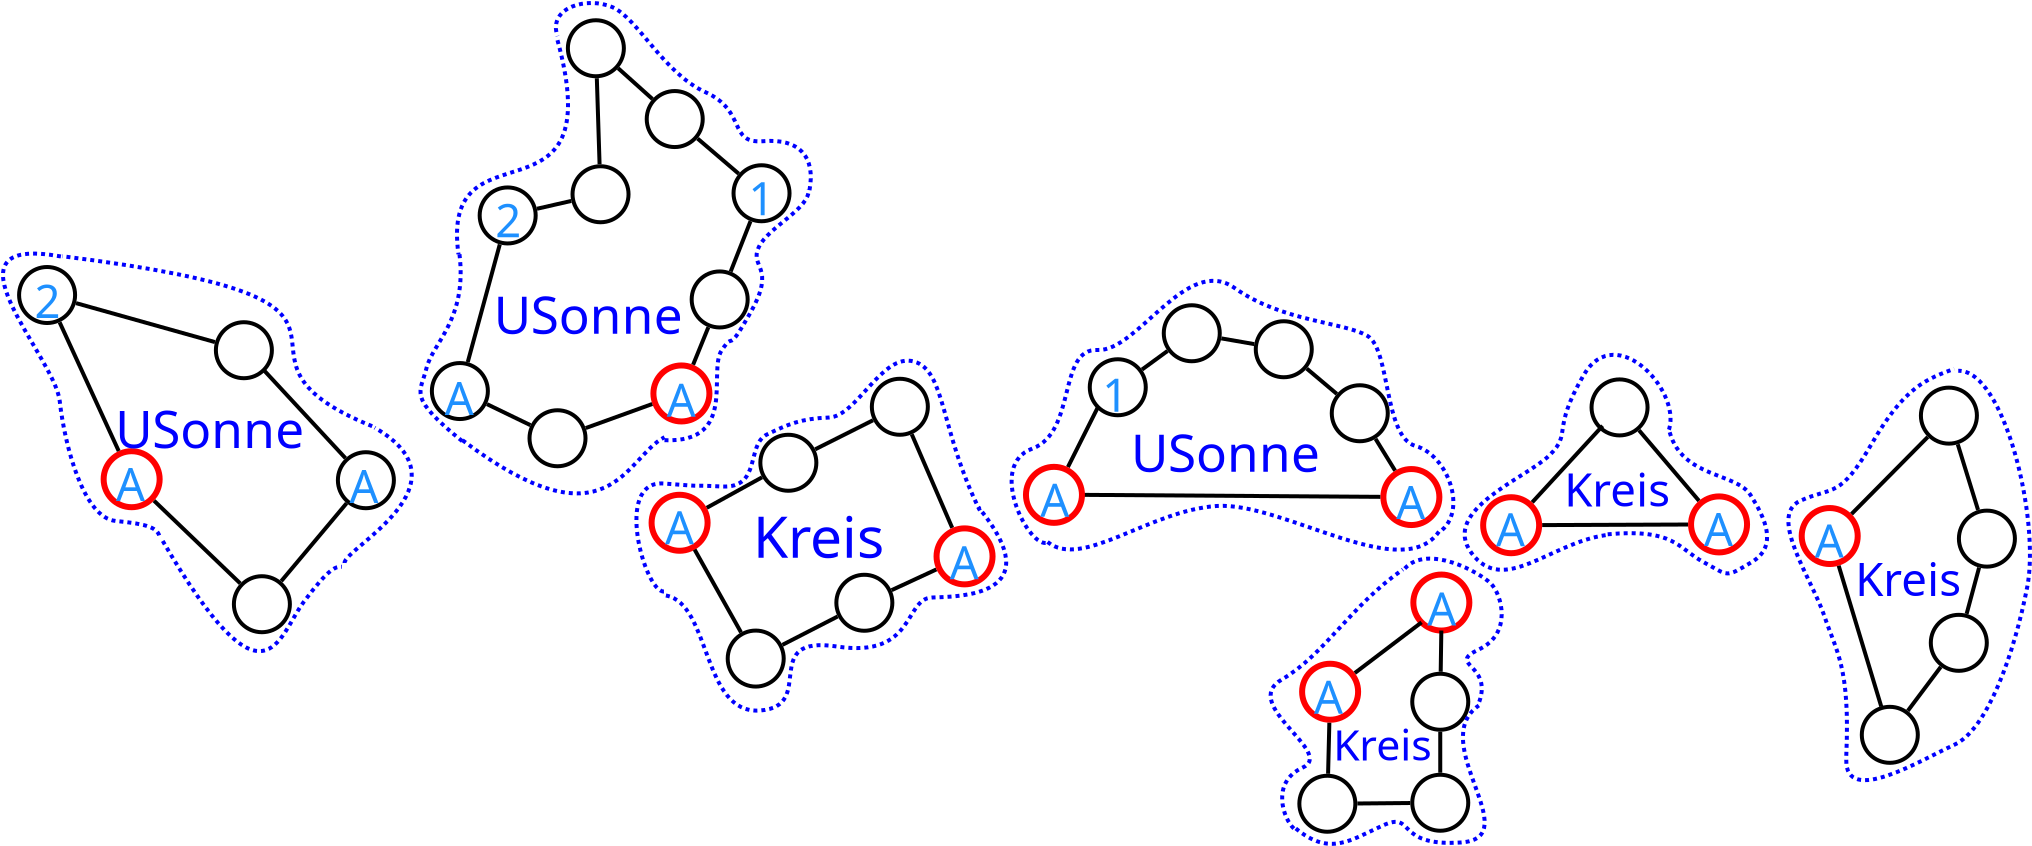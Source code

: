 <?xml version="1.0" encoding="UTF-8"?>
<dia:diagram xmlns:dia="http://www.lysator.liu.se/~alla/dia/">
  <dia:layer name="Background" visible="true" active="true">
    <dia:object type="Standard - Ellipse" version="0" id="O0">
      <dia:attribute name="obj_pos">
        <dia:point val="156.425,22.65"/>
      </dia:attribute>
      <dia:attribute name="obj_bb">
        <dia:rectangle val="156.275,22.5;159.375,25.6"/>
      </dia:attribute>
      <dia:attribute name="elem_corner">
        <dia:point val="156.425,22.65"/>
      </dia:attribute>
      <dia:attribute name="elem_width">
        <dia:real val="2.8"/>
      </dia:attribute>
      <dia:attribute name="elem_height">
        <dia:real val="2.8"/>
      </dia:attribute>
      <dia:attribute name="border_width">
        <dia:real val="0.3"/>
      </dia:attribute>
      <dia:attribute name="border_color">
        <dia:color val="#ff0000"/>
      </dia:attribute>
      <dia:attribute name="show_background">
        <dia:boolean val="false"/>
      </dia:attribute>
      <dia:attribute name="aspect">
        <dia:enum val="2"/>
      </dia:attribute>
    </dia:object>
    <dia:object type="Standard - Line" version="0" id="O1">
      <dia:attribute name="obj_pos">
        <dia:point val="152.003,19.12"/>
      </dia:attribute>
      <dia:attribute name="obj_bb">
        <dia:rectangle val="148.338,18.979;152.144,23.091"/>
      </dia:attribute>
      <dia:attribute name="conn_endpoints">
        <dia:point val="152.003,19.12"/>
        <dia:point val="148.48,22.949"/>
      </dia:attribute>
      <dia:attribute name="numcp">
        <dia:int val="1"/>
      </dia:attribute>
      <dia:attribute name="line_width">
        <dia:real val="0.2"/>
      </dia:attribute>
      <dia:connections>
        <dia:connection handle="0" to="O3" connection="8"/>
        <dia:connection handle="1" to="O5" connection="8"/>
      </dia:connections>
    </dia:object>
    <dia:object type="Standard - Line" version="0" id="O2">
      <dia:attribute name="obj_pos">
        <dia:point val="153.822,19.343"/>
      </dia:attribute>
      <dia:attribute name="obj_bb">
        <dia:rectangle val="153.681,19.202;156.962,23.011"/>
      </dia:attribute>
      <dia:attribute name="conn_endpoints">
        <dia:point val="153.822,19.343"/>
        <dia:point val="156.821,22.87"/>
      </dia:attribute>
      <dia:attribute name="numcp">
        <dia:int val="1"/>
      </dia:attribute>
      <dia:attribute name="line_width">
        <dia:real val="0.2"/>
      </dia:attribute>
      <dia:connections>
        <dia:connection handle="0" to="O3" connection="8"/>
        <dia:connection handle="1" to="O0" connection="8"/>
      </dia:connections>
    </dia:object>
    <dia:object type="Standard - Ellipse" version="0" id="O3">
      <dia:attribute name="obj_pos">
        <dia:point val="151.45,16.8"/>
      </dia:attribute>
      <dia:attribute name="obj_bb">
        <dia:rectangle val="151.35,16.7;154.35,19.7"/>
      </dia:attribute>
      <dia:attribute name="elem_corner">
        <dia:point val="151.45,16.8"/>
      </dia:attribute>
      <dia:attribute name="elem_width">
        <dia:real val="2.8"/>
      </dia:attribute>
      <dia:attribute name="elem_height">
        <dia:real val="2.8"/>
      </dia:attribute>
      <dia:attribute name="border_width">
        <dia:real val="0.2"/>
      </dia:attribute>
      <dia:attribute name="show_background">
        <dia:boolean val="false"/>
      </dia:attribute>
      <dia:attribute name="aspect">
        <dia:enum val="2"/>
      </dia:attribute>
    </dia:object>
    <dia:object type="Standard - Line" version="0" id="O4">
      <dia:attribute name="obj_pos">
        <dia:point val="148.979,24.084"/>
      </dia:attribute>
      <dia:attribute name="obj_bb">
        <dia:rectangle val="148.879,23.956;156.376,24.184"/>
      </dia:attribute>
      <dia:attribute name="conn_endpoints">
        <dia:point val="148.979,24.084"/>
        <dia:point val="156.276,24.056"/>
      </dia:attribute>
      <dia:attribute name="numcp">
        <dia:int val="1"/>
      </dia:attribute>
      <dia:attribute name="line_width">
        <dia:real val="0.2"/>
      </dia:attribute>
      <dia:connections>
        <dia:connection handle="0" to="O5" connection="8"/>
        <dia:connection handle="1" to="O0" connection="8"/>
      </dia:connections>
    </dia:object>
    <dia:object type="Standard - Ellipse" version="0" id="O5">
      <dia:attribute name="obj_pos">
        <dia:point val="146.03,22.69"/>
      </dia:attribute>
      <dia:attribute name="obj_bb">
        <dia:rectangle val="145.88,22.54;148.98,25.64"/>
      </dia:attribute>
      <dia:attribute name="elem_corner">
        <dia:point val="146.03,22.69"/>
      </dia:attribute>
      <dia:attribute name="elem_width">
        <dia:real val="2.8"/>
      </dia:attribute>
      <dia:attribute name="elem_height">
        <dia:real val="2.8"/>
      </dia:attribute>
      <dia:attribute name="border_width">
        <dia:real val="0.3"/>
      </dia:attribute>
      <dia:attribute name="border_color">
        <dia:color val="#ff0000"/>
      </dia:attribute>
      <dia:attribute name="show_background">
        <dia:boolean val="false"/>
      </dia:attribute>
      <dia:attribute name="aspect">
        <dia:enum val="2"/>
      </dia:attribute>
    </dia:object>
    <dia:object type="Standard - BezierLine" version="0" id="O6">
      <dia:attribute name="obj_pos">
        <dia:point val="152.153,24.587"/>
      </dia:attribute>
      <dia:attribute name="obj_bb">
        <dia:rectangle val="145.004,15.471;155.5,26.419"/>
      </dia:attribute>
      <dia:attribute name="bez_points">
        <dia:point val="152.153,24.587"/>
        <dia:point val="149.353,24.988"/>
        <dia:point val="147.053,27.637"/>
        <dia:point val="145.453,25.488"/>
        <dia:point val="143.853,23.337"/>
        <dia:point val="148.203,21.738"/>
        <dia:point val="149.353,20.587"/>
        <dia:point val="150.503,19.438"/>
        <dia:point val="149.403,19.438"/>
        <dia:point val="151.053,16.587"/>
        <dia:point val="152.703,13.738"/>
        <dia:point val="156.153,17.587"/>
        <dia:point val="155.253,19.488"/>
      </dia:attribute>
      <dia:attribute name="corner_types">
        <dia:enum val="0"/>
        <dia:enum val="0"/>
        <dia:enum val="0"/>
        <dia:enum val="0"/>
        <dia:enum val="0"/>
      </dia:attribute>
      <dia:attribute name="line_color">
        <dia:color val="#0000ff"/>
      </dia:attribute>
      <dia:attribute name="line_width">
        <dia:real val="0.2"/>
      </dia:attribute>
      <dia:attribute name="line_style">
        <dia:enum val="4"/>
      </dia:attribute>
      <dia:attribute name="dashlength">
        <dia:real val="2"/>
      </dia:attribute>
    </dia:object>
    <dia:object type="Standard - BezierLine" version="0" id="O7">
      <dia:attribute name="obj_pos">
        <dia:point val="152.257,24.544"/>
      </dia:attribute>
      <dia:attribute name="obj_bb">
        <dia:rectangle val="152.148,19.321;160.328,26.601"/>
      </dia:attribute>
      <dia:attribute name="bez_points">
        <dia:point val="152.257,24.544"/>
        <dia:point val="155.603,24.238"/>
        <dia:point val="155.753,25.238"/>
        <dia:point val="157.053,25.938"/>
        <dia:point val="158.353,26.637"/>
        <dia:point val="158.103,26.738"/>
        <dia:point val="159.453,25.938"/>
        <dia:point val="160.803,25.137"/>
        <dia:point val="160.127,23.736"/>
        <dia:point val="159.403,22.587"/>
        <dia:point val="158.679,21.439"/>
        <dia:point val="156.003,21.738"/>
        <dia:point val="155.357,19.444"/>
      </dia:attribute>
      <dia:attribute name="corner_types">
        <dia:enum val="0"/>
        <dia:enum val="0"/>
        <dia:enum val="0"/>
        <dia:enum val="0"/>
        <dia:enum val="0"/>
      </dia:attribute>
      <dia:attribute name="line_color">
        <dia:color val="#0000ff"/>
      </dia:attribute>
      <dia:attribute name="line_width">
        <dia:real val="0.2"/>
      </dia:attribute>
      <dia:attribute name="line_style">
        <dia:enum val="4"/>
      </dia:attribute>
      <dia:attribute name="dashlength">
        <dia:real val="2"/>
      </dia:attribute>
    </dia:object>
    <dia:object type="Standard - Text" version="1" id="O8">
      <dia:attribute name="obj_pos">
        <dia:point val="146.671,25.137"/>
      </dia:attribute>
      <dia:attribute name="obj_bb">
        <dia:rectangle val="146.671,23.027;148.224,25.675"/>
      </dia:attribute>
      <dia:attribute name="text">
        <dia:composite type="text">
          <dia:attribute name="string">
            <dia:string>#A#</dia:string>
          </dia:attribute>
          <dia:attribute name="font">
            <dia:font family="sans" style="0" name="Helvetica"/>
          </dia:attribute>
          <dia:attribute name="height">
            <dia:real val="2.838"/>
          </dia:attribute>
          <dia:attribute name="pos">
            <dia:point val="146.671,25.137"/>
          </dia:attribute>
          <dia:attribute name="color">
            <dia:color val="#1e90ff"/>
          </dia:attribute>
          <dia:attribute name="alignment">
            <dia:enum val="0"/>
          </dia:attribute>
        </dia:composite>
      </dia:attribute>
      <dia:attribute name="valign">
        <dia:enum val="3"/>
      </dia:attribute>
    </dia:object>
    <dia:object type="Standard - Text" version="1" id="O9">
      <dia:attribute name="obj_pos">
        <dia:point val="157.076,25.128"/>
      </dia:attribute>
      <dia:attribute name="obj_bb">
        <dia:rectangle val="157.076,23.017;158.629,25.665"/>
      </dia:attribute>
      <dia:attribute name="text">
        <dia:composite type="text">
          <dia:attribute name="string">
            <dia:string>#A#</dia:string>
          </dia:attribute>
          <dia:attribute name="font">
            <dia:font family="sans" style="0" name="Helvetica"/>
          </dia:attribute>
          <dia:attribute name="height">
            <dia:real val="2.838"/>
          </dia:attribute>
          <dia:attribute name="pos">
            <dia:point val="157.076,25.128"/>
          </dia:attribute>
          <dia:attribute name="color">
            <dia:color val="#1e90ff"/>
          </dia:attribute>
          <dia:attribute name="alignment">
            <dia:enum val="0"/>
          </dia:attribute>
        </dia:composite>
      </dia:attribute>
      <dia:attribute name="valign">
        <dia:enum val="3"/>
      </dia:attribute>
    </dia:object>
    <dia:object type="Standard - Ellipse" version="0" id="O10">
      <dia:attribute name="obj_pos">
        <dia:point val="77.055,20.39"/>
      </dia:attribute>
      <dia:attribute name="obj_bb">
        <dia:rectangle val="76.905,20.24;80.005,23.34"/>
      </dia:attribute>
      <dia:attribute name="elem_corner">
        <dia:point val="77.055,20.39"/>
      </dia:attribute>
      <dia:attribute name="elem_width">
        <dia:real val="2.8"/>
      </dia:attribute>
      <dia:attribute name="elem_height">
        <dia:real val="2.8"/>
      </dia:attribute>
      <dia:attribute name="border_width">
        <dia:real val="0.3"/>
      </dia:attribute>
      <dia:attribute name="border_color">
        <dia:color val="#ff0000"/>
      </dia:attribute>
      <dia:attribute name="show_background">
        <dia:boolean val="false"/>
      </dia:attribute>
      <dia:attribute name="aspect">
        <dia:enum val="2"/>
      </dia:attribute>
    </dia:object>
    <dia:object type="Standard - Line" version="0" id="O11">
      <dia:attribute name="obj_pos">
        <dia:point val="89.148,20.741"/>
      </dia:attribute>
      <dia:attribute name="obj_bb">
        <dia:rectangle val="84.916,16.189;89.289,20.882"/>
      </dia:attribute>
      <dia:attribute name="conn_endpoints">
        <dia:point val="89.148,20.741"/>
        <dia:point val="85.057,16.33"/>
      </dia:attribute>
      <dia:attribute name="numcp">
        <dia:int val="1"/>
      </dia:attribute>
      <dia:attribute name="line_width">
        <dia:real val="0.2"/>
      </dia:attribute>
      <dia:connections>
        <dia:connection handle="0" to="O12" connection="8"/>
        <dia:connection handle="1" to="O16" connection="7"/>
      </dia:connections>
    </dia:object>
    <dia:object type="Standard - Ellipse" version="0" id="O12">
      <dia:attribute name="obj_pos">
        <dia:point val="88.767,20.44"/>
      </dia:attribute>
      <dia:attribute name="obj_bb">
        <dia:rectangle val="88.667,20.34;91.667,23.34"/>
      </dia:attribute>
      <dia:attribute name="elem_corner">
        <dia:point val="88.767,20.44"/>
      </dia:attribute>
      <dia:attribute name="elem_width">
        <dia:real val="2.8"/>
      </dia:attribute>
      <dia:attribute name="elem_height">
        <dia:real val="2.8"/>
      </dia:attribute>
      <dia:attribute name="border_width">
        <dia:real val="0.2"/>
      </dia:attribute>
      <dia:attribute name="show_background">
        <dia:boolean val="false"/>
      </dia:attribute>
      <dia:attribute name="aspect">
        <dia:enum val="2"/>
      </dia:attribute>
    </dia:object>
    <dia:object type="Standard - Line" version="0" id="O13">
      <dia:attribute name="obj_pos">
        <dia:point val="83.885,27.002"/>
      </dia:attribute>
      <dia:attribute name="obj_bb">
        <dia:rectangle val="79.431,22.722;84.026,27.143"/>
      </dia:attribute>
      <dia:attribute name="conn_endpoints">
        <dia:point val="83.885,27.002"/>
        <dia:point val="79.573,22.863"/>
      </dia:attribute>
      <dia:attribute name="numcp">
        <dia:int val="1"/>
      </dia:attribute>
      <dia:attribute name="line_width">
        <dia:real val="0.2"/>
      </dia:attribute>
      <dia:connections>
        <dia:connection handle="0" to="O14" connection="8"/>
        <dia:connection handle="1" to="O10" connection="8"/>
      </dia:connections>
    </dia:object>
    <dia:object type="Standard - Ellipse" version="0" id="O14">
      <dia:attribute name="obj_pos">
        <dia:point val="83.567,26.64"/>
      </dia:attribute>
      <dia:attribute name="obj_bb">
        <dia:rectangle val="83.467,26.54;86.467,29.54"/>
      </dia:attribute>
      <dia:attribute name="elem_corner">
        <dia:point val="83.567,26.64"/>
      </dia:attribute>
      <dia:attribute name="elem_width">
        <dia:real val="2.8"/>
      </dia:attribute>
      <dia:attribute name="elem_height">
        <dia:real val="2.8"/>
      </dia:attribute>
      <dia:attribute name="border_width">
        <dia:real val="0.2"/>
      </dia:attribute>
      <dia:attribute name="show_background">
        <dia:boolean val="false"/>
      </dia:attribute>
      <dia:attribute name="aspect">
        <dia:enum val="2"/>
      </dia:attribute>
    </dia:object>
    <dia:object type="Standard - Line" version="0" id="O15">
      <dia:attribute name="obj_pos">
        <dia:point val="85.931,26.891"/>
      </dia:attribute>
      <dia:attribute name="obj_bb">
        <dia:rectangle val="85.79,22.848;89.344,27.032"/>
      </dia:attribute>
      <dia:attribute name="conn_endpoints">
        <dia:point val="85.931,26.891"/>
        <dia:point val="89.203,22.989"/>
      </dia:attribute>
      <dia:attribute name="numcp">
        <dia:int val="1"/>
      </dia:attribute>
      <dia:attribute name="line_width">
        <dia:real val="0.2"/>
      </dia:attribute>
      <dia:connections>
        <dia:connection handle="0" to="O14" connection="8"/>
        <dia:connection handle="1" to="O12" connection="8"/>
      </dia:connections>
    </dia:object>
    <dia:object type="Standard - Ellipse" version="0" id="O16">
      <dia:attribute name="obj_pos">
        <dia:point val="82.667,13.94"/>
      </dia:attribute>
      <dia:attribute name="obj_bb">
        <dia:rectangle val="82.567,13.84;85.567,16.84"/>
      </dia:attribute>
      <dia:attribute name="elem_corner">
        <dia:point val="82.667,13.94"/>
      </dia:attribute>
      <dia:attribute name="elem_width">
        <dia:real val="2.8"/>
      </dia:attribute>
      <dia:attribute name="elem_height">
        <dia:real val="2.8"/>
      </dia:attribute>
      <dia:attribute name="border_width">
        <dia:real val="0.2"/>
      </dia:attribute>
      <dia:attribute name="show_background">
        <dia:boolean val="false"/>
      </dia:attribute>
      <dia:attribute name="aspect">
        <dia:enum val="2"/>
      </dia:attribute>
    </dia:object>
    <dia:object type="Standard - Line" version="0" id="O17">
      <dia:attribute name="obj_pos">
        <dia:point val="74.853,13.943"/>
      </dia:attribute>
      <dia:attribute name="obj_bb">
        <dia:rectangle val="74.72,13.811;77.941,20.515"/>
      </dia:attribute>
      <dia:attribute name="conn_endpoints">
        <dia:point val="74.853,13.943"/>
        <dia:point val="77.808,20.382"/>
      </dia:attribute>
      <dia:attribute name="numcp">
        <dia:int val="1"/>
      </dia:attribute>
      <dia:attribute name="line_width">
        <dia:real val="0.2"/>
      </dia:attribute>
      <dia:connections>
        <dia:connection handle="0" to="O18" connection="8"/>
        <dia:connection handle="1" to="O10" connection="8"/>
      </dia:connections>
    </dia:object>
    <dia:object type="Standard - Ellipse" version="0" id="O18">
      <dia:attribute name="obj_pos">
        <dia:point val="72.827,11.18"/>
      </dia:attribute>
      <dia:attribute name="obj_bb">
        <dia:rectangle val="72.727,11.08;75.727,14.08"/>
      </dia:attribute>
      <dia:attribute name="elem_corner">
        <dia:point val="72.827,11.18"/>
      </dia:attribute>
      <dia:attribute name="elem_width">
        <dia:real val="2.8"/>
      </dia:attribute>
      <dia:attribute name="elem_height">
        <dia:real val="2.8"/>
      </dia:attribute>
      <dia:attribute name="border_width">
        <dia:real val="0.2"/>
      </dia:attribute>
      <dia:attribute name="show_background">
        <dia:boolean val="false"/>
      </dia:attribute>
      <dia:attribute name="aspect">
        <dia:enum val="2"/>
      </dia:attribute>
    </dia:object>
    <dia:object type="Standard - Line" version="0" id="O19">
      <dia:attribute name="obj_pos">
        <dia:point val="75.671,12.985"/>
      </dia:attribute>
      <dia:attribute name="obj_bb">
        <dia:rectangle val="75.548,12.862;82.746,15.058"/>
      </dia:attribute>
      <dia:attribute name="conn_endpoints">
        <dia:point val="75.671,12.985"/>
        <dia:point val="82.623,14.935"/>
      </dia:attribute>
      <dia:attribute name="numcp">
        <dia:int val="1"/>
      </dia:attribute>
      <dia:attribute name="line_width">
        <dia:real val="0.2"/>
      </dia:attribute>
      <dia:connections>
        <dia:connection handle="0" to="O18" connection="8"/>
        <dia:connection handle="1" to="O16" connection="8"/>
      </dia:connections>
    </dia:object>
    <dia:object type="Standard - Text" version="1" id="O20">
      <dia:attribute name="obj_pos">
        <dia:point val="77.64,20.223"/>
      </dia:attribute>
      <dia:attribute name="obj_bb">
        <dia:rectangle val="77.64,17.845;87.522,20.828"/>
      </dia:attribute>
      <dia:attribute name="text">
        <dia:composite type="text">
          <dia:attribute name="string">
            <dia:string>#USonne#</dia:string>
          </dia:attribute>
          <dia:attribute name="font">
            <dia:font family="sans" style="0" name="Helvetica"/>
          </dia:attribute>
          <dia:attribute name="height">
            <dia:real val="3.199"/>
          </dia:attribute>
          <dia:attribute name="pos">
            <dia:point val="77.64,20.223"/>
          </dia:attribute>
          <dia:attribute name="color">
            <dia:color val="#0000ff"/>
          </dia:attribute>
          <dia:attribute name="alignment">
            <dia:enum val="0"/>
          </dia:attribute>
        </dia:composite>
      </dia:attribute>
      <dia:attribute name="valign">
        <dia:enum val="3"/>
      </dia:attribute>
    </dia:object>
    <dia:object type="Standard - BezierLine" version="0" id="O21">
      <dia:attribute name="obj_pos">
        <dia:point val="80.008,24.878"/>
      </dia:attribute>
      <dia:attribute name="obj_bb">
        <dia:rectangle val="79.871,24.741;89.067,30.486"/>
      </dia:attribute>
      <dia:attribute name="bez_points">
        <dia:point val="80.008,24.878"/>
        <dia:point val="85.158,33.727"/>
        <dia:point val="85.758,29.677"/>
        <dia:point val="87.058,27.927"/>
        <dia:point val="88.358,26.177"/>
        <dia:point val="88.668,26.165"/>
        <dia:point val="88.967,26.165"/>
      </dia:attribute>
      <dia:attribute name="corner_types">
        <dia:enum val="0"/>
        <dia:enum val="0"/>
        <dia:enum val="0"/>
      </dia:attribute>
      <dia:attribute name="line_color">
        <dia:color val="#0000ff"/>
      </dia:attribute>
      <dia:attribute name="line_width">
        <dia:real val="0.2"/>
      </dia:attribute>
      <dia:attribute name="line_style">
        <dia:enum val="4"/>
      </dia:attribute>
      <dia:attribute name="dashlength">
        <dia:real val="2"/>
      </dia:attribute>
    </dia:object>
    <dia:object type="Standard - BezierLine" version="0" id="O22">
      <dia:attribute name="obj_pos">
        <dia:point val="89.102,25.977"/>
      </dia:attribute>
      <dia:attribute name="obj_bb">
        <dia:rectangle val="88.996,19.078;92.558,26.082"/>
      </dia:attribute>
      <dia:attribute name="bez_points">
        <dia:point val="89.102,25.977"/>
        <dia:point val="89.064,25.253"/>
        <dia:point val="95.533,22.052"/>
        <dia:point val="90.608,19.215"/>
      </dia:attribute>
      <dia:attribute name="corner_types">
        <dia:enum val="0"/>
        <dia:enum val="0"/>
      </dia:attribute>
      <dia:attribute name="line_color">
        <dia:color val="#0000ff"/>
      </dia:attribute>
      <dia:attribute name="line_width">
        <dia:real val="0.2"/>
      </dia:attribute>
      <dia:attribute name="line_style">
        <dia:enum val="4"/>
      </dia:attribute>
      <dia:attribute name="dashlength">
        <dia:real val="2"/>
      </dia:attribute>
    </dia:object>
    <dia:object type="Standard - BezierLine" version="0" id="O23">
      <dia:attribute name="obj_pos">
        <dia:point val="90.48,19.14"/>
      </dia:attribute>
      <dia:attribute name="obj_bb">
        <dia:rectangle val="74.868,10.528;90.61,19.27"/>
      </dia:attribute>
      <dia:attribute name="bez_points">
        <dia:point val="90.48,19.14"/>
        <dia:point val="81.33,15.44"/>
        <dia:point val="93.88,12.99"/>
        <dia:point val="74.98,10.64"/>
      </dia:attribute>
      <dia:attribute name="corner_types">
        <dia:enum val="0"/>
        <dia:enum val="0"/>
      </dia:attribute>
      <dia:attribute name="line_color">
        <dia:color val="#0000ff"/>
      </dia:attribute>
      <dia:attribute name="line_width">
        <dia:real val="0.2"/>
      </dia:attribute>
      <dia:attribute name="line_style">
        <dia:enum val="4"/>
      </dia:attribute>
      <dia:attribute name="dashlength">
        <dia:real val="2"/>
      </dia:attribute>
    </dia:object>
    <dia:object type="Standard - BezierLine" version="0" id="O24">
      <dia:attribute name="obj_pos">
        <dia:point val="74.917,10.652"/>
      </dia:attribute>
      <dia:attribute name="obj_bb">
        <dia:rectangle val="71.922,10.41;79.967,24.837"/>
      </dia:attribute>
      <dia:attribute name="bez_points">
        <dia:point val="74.917,10.652"/>
        <dia:point val="68.567,9.502"/>
        <dia:point val="74.608,15.627"/>
        <dia:point val="74.858,17.878"/>
        <dia:point val="75.108,20.128"/>
        <dia:point val="76.058,23.727"/>
        <dia:point val="77.658,23.878"/>
        <dia:point val="79.258,24.027"/>
        <dia:point val="79.808,24.227"/>
        <dia:point val="79.858,24.727"/>
      </dia:attribute>
      <dia:attribute name="corner_types">
        <dia:enum val="0"/>
        <dia:enum val="0"/>
        <dia:enum val="0"/>
        <dia:enum val="0"/>
      </dia:attribute>
      <dia:attribute name="line_color">
        <dia:color val="#0000ff"/>
      </dia:attribute>
      <dia:attribute name="line_width">
        <dia:real val="0.2"/>
      </dia:attribute>
      <dia:attribute name="line_style">
        <dia:enum val="4"/>
      </dia:attribute>
      <dia:attribute name="dashlength">
        <dia:real val="2"/>
      </dia:attribute>
    </dia:object>
    <dia:object type="Standard - Text" version="1" id="O25">
      <dia:attribute name="obj_pos">
        <dia:point val="77.677,22.88"/>
      </dia:attribute>
      <dia:attribute name="obj_bb">
        <dia:rectangle val="77.677,20.77;79.23,23.417"/>
      </dia:attribute>
      <dia:attribute name="text">
        <dia:composite type="text">
          <dia:attribute name="string">
            <dia:string>#A#</dia:string>
          </dia:attribute>
          <dia:attribute name="font">
            <dia:font family="sans" style="0" name="Helvetica"/>
          </dia:attribute>
          <dia:attribute name="height">
            <dia:real val="2.838"/>
          </dia:attribute>
          <dia:attribute name="pos">
            <dia:point val="77.677,22.88"/>
          </dia:attribute>
          <dia:attribute name="color">
            <dia:color val="#1e90ff"/>
          </dia:attribute>
          <dia:attribute name="alignment">
            <dia:enum val="0"/>
          </dia:attribute>
        </dia:composite>
      </dia:attribute>
      <dia:attribute name="valign">
        <dia:enum val="3"/>
      </dia:attribute>
    </dia:object>
    <dia:object type="Standard - Text" version="1" id="O26">
      <dia:attribute name="obj_pos">
        <dia:point val="89.35,22.977"/>
      </dia:attribute>
      <dia:attribute name="obj_bb">
        <dia:rectangle val="89.35,20.867;90.903,23.515"/>
      </dia:attribute>
      <dia:attribute name="text">
        <dia:composite type="text">
          <dia:attribute name="string">
            <dia:string>#A#</dia:string>
          </dia:attribute>
          <dia:attribute name="font">
            <dia:font family="sans" style="0" name="Helvetica"/>
          </dia:attribute>
          <dia:attribute name="height">
            <dia:real val="2.838"/>
          </dia:attribute>
          <dia:attribute name="pos">
            <dia:point val="89.35,22.977"/>
          </dia:attribute>
          <dia:attribute name="color">
            <dia:color val="#1e90ff"/>
          </dia:attribute>
          <dia:attribute name="alignment">
            <dia:enum val="0"/>
          </dia:attribute>
        </dia:composite>
      </dia:attribute>
      <dia:attribute name="valign">
        <dia:enum val="3"/>
      </dia:attribute>
    </dia:object>
    <dia:object type="Standard - Text" version="1" id="O27">
      <dia:attribute name="obj_pos">
        <dia:point val="73.6,13.727"/>
      </dia:attribute>
      <dia:attribute name="obj_bb">
        <dia:rectangle val="73.6,11.617;75.045,14.265"/>
      </dia:attribute>
      <dia:attribute name="text">
        <dia:composite type="text">
          <dia:attribute name="string">
            <dia:string>#2#</dia:string>
          </dia:attribute>
          <dia:attribute name="font">
            <dia:font family="sans" style="0" name="Helvetica"/>
          </dia:attribute>
          <dia:attribute name="height">
            <dia:real val="2.838"/>
          </dia:attribute>
          <dia:attribute name="pos">
            <dia:point val="73.6,13.727"/>
          </dia:attribute>
          <dia:attribute name="color">
            <dia:color val="#1e90ff"/>
          </dia:attribute>
          <dia:attribute name="alignment">
            <dia:enum val="0"/>
          </dia:attribute>
        </dia:composite>
      </dia:attribute>
      <dia:attribute name="valign">
        <dia:enum val="3"/>
      </dia:attribute>
    </dia:object>
    <dia:object type="Standard - Ellipse" version="0" id="O28">
      <dia:attribute name="obj_pos">
        <dia:point val="104.543,16.102"/>
      </dia:attribute>
      <dia:attribute name="obj_bb">
        <dia:rectangle val="104.393,15.952;107.493,19.052"/>
      </dia:attribute>
      <dia:attribute name="elem_corner">
        <dia:point val="104.543,16.102"/>
      </dia:attribute>
      <dia:attribute name="elem_width">
        <dia:real val="2.8"/>
      </dia:attribute>
      <dia:attribute name="elem_height">
        <dia:real val="2.8"/>
      </dia:attribute>
      <dia:attribute name="border_width">
        <dia:real val="0.3"/>
      </dia:attribute>
      <dia:attribute name="border_color">
        <dia:color val="#ff0000"/>
      </dia:attribute>
      <dia:attribute name="show_background">
        <dia:boolean val="false"/>
      </dia:attribute>
      <dia:attribute name="aspect">
        <dia:enum val="2"/>
      </dia:attribute>
    </dia:object>
    <dia:object type="Standard - Line" version="0" id="O29">
      <dia:attribute name="obj_pos">
        <dia:point val="98.718,8.268"/>
      </dia:attribute>
      <dia:attribute name="obj_bb">
        <dia:rectangle val="98.599,7.756;100.556,8.388"/>
      </dia:attribute>
      <dia:attribute name="conn_endpoints">
        <dia:point val="98.718,8.268"/>
        <dia:point val="100.436,7.876"/>
      </dia:attribute>
      <dia:attribute name="numcp">
        <dia:int val="1"/>
      </dia:attribute>
      <dia:attribute name="line_width">
        <dia:real val="0.2"/>
      </dia:attribute>
      <dia:connections>
        <dia:connection handle="0" to="O30" connection="8"/>
        <dia:connection handle="1" to="O36" connection="8"/>
      </dia:connections>
    </dia:object>
    <dia:object type="Standard - Ellipse" version="0" id="O30">
      <dia:attribute name="obj_pos">
        <dia:point val="95.856,7.202"/>
      </dia:attribute>
      <dia:attribute name="obj_bb">
        <dia:rectangle val="95.756,7.102;98.756,10.102"/>
      </dia:attribute>
      <dia:attribute name="elem_corner">
        <dia:point val="95.856,7.202"/>
      </dia:attribute>
      <dia:attribute name="elem_width">
        <dia:real val="2.8"/>
      </dia:attribute>
      <dia:attribute name="elem_height">
        <dia:real val="2.8"/>
      </dia:attribute>
      <dia:attribute name="border_width">
        <dia:real val="0.2"/>
      </dia:attribute>
      <dia:attribute name="show_background">
        <dia:boolean val="false"/>
      </dia:attribute>
      <dia:attribute name="aspect">
        <dia:enum val="2"/>
      </dia:attribute>
    </dia:object>
    <dia:object type="Standard - Line" version="0" id="O31">
      <dia:attribute name="obj_pos">
        <dia:point val="101.158,19.232"/>
      </dia:attribute>
      <dia:attribute name="obj_bb">
        <dia:rectangle val="101.03,17.9;104.616,19.36"/>
      </dia:attribute>
      <dia:attribute name="conn_endpoints">
        <dia:point val="101.158,19.232"/>
        <dia:point val="104.488,18.028"/>
      </dia:attribute>
      <dia:attribute name="numcp">
        <dia:int val="1"/>
      </dia:attribute>
      <dia:attribute name="line_width">
        <dia:real val="0.2"/>
      </dia:attribute>
      <dia:connections>
        <dia:connection handle="0" to="O32" connection="8"/>
        <dia:connection handle="1" to="O28" connection="8"/>
      </dia:connections>
    </dia:object>
    <dia:object type="Standard - Ellipse" version="0" id="O32">
      <dia:attribute name="obj_pos">
        <dia:point val="98.348,18.342"/>
      </dia:attribute>
      <dia:attribute name="obj_bb">
        <dia:rectangle val="98.248,18.242;101.248,21.242"/>
      </dia:attribute>
      <dia:attribute name="elem_corner">
        <dia:point val="98.348,18.342"/>
      </dia:attribute>
      <dia:attribute name="elem_width">
        <dia:real val="2.8"/>
      </dia:attribute>
      <dia:attribute name="elem_height">
        <dia:real val="2.8"/>
      </dia:attribute>
      <dia:attribute name="border_width">
        <dia:real val="0.2"/>
      </dia:attribute>
      <dia:attribute name="show_background">
        <dia:boolean val="false"/>
      </dia:attribute>
      <dia:attribute name="aspect">
        <dia:enum val="2"/>
      </dia:attribute>
    </dia:object>
    <dia:object type="Standard - Line" version="0" id="O33">
      <dia:attribute name="obj_pos">
        <dia:point val="95.26,15.935"/>
      </dia:attribute>
      <dia:attribute name="obj_bb">
        <dia:rectangle val="95.137,9.927;96.984,16.057"/>
      </dia:attribute>
      <dia:attribute name="conn_endpoints">
        <dia:point val="95.26,15.935"/>
        <dia:point val="96.862,10.049"/>
      </dia:attribute>
      <dia:attribute name="numcp">
        <dia:int val="1"/>
      </dia:attribute>
      <dia:attribute name="line_width">
        <dia:real val="0.2"/>
      </dia:attribute>
      <dia:connections>
        <dia:connection handle="0" to="O39" connection="8"/>
        <dia:connection handle="1" to="O30" connection="8"/>
      </dia:connections>
    </dia:object>
    <dia:object type="Standard - Line" version="0" id="O34">
      <dia:attribute name="obj_pos">
        <dia:point val="109.399,8.888"/>
      </dia:attribute>
      <dia:attribute name="obj_bb">
        <dia:rectangle val="108.276,8.758;109.529,11.536"/>
      </dia:attribute>
      <dia:attribute name="conn_endpoints">
        <dia:point val="109.399,8.888"/>
        <dia:point val="108.406,11.406"/>
      </dia:attribute>
      <dia:attribute name="numcp">
        <dia:int val="1"/>
      </dia:attribute>
      <dia:attribute name="line_width">
        <dia:real val="0.2"/>
      </dia:attribute>
      <dia:connections>
        <dia:connection handle="0" to="O35" connection="8"/>
        <dia:connection handle="1" to="O45" connection="8"/>
      </dia:connections>
    </dia:object>
    <dia:object type="Standard - Ellipse" version="0" id="O35">
      <dia:attribute name="obj_pos">
        <dia:point val="108.549,6.092"/>
      </dia:attribute>
      <dia:attribute name="obj_bb">
        <dia:rectangle val="108.449,5.992;111.449,8.992"/>
      </dia:attribute>
      <dia:attribute name="elem_corner">
        <dia:point val="108.549,6.092"/>
      </dia:attribute>
      <dia:attribute name="elem_width">
        <dia:real val="2.8"/>
      </dia:attribute>
      <dia:attribute name="elem_height">
        <dia:real val="2.8"/>
      </dia:attribute>
      <dia:attribute name="border_width">
        <dia:real val="0.2"/>
      </dia:attribute>
      <dia:attribute name="show_background">
        <dia:boolean val="false"/>
      </dia:attribute>
      <dia:attribute name="aspect">
        <dia:enum val="2"/>
      </dia:attribute>
    </dia:object>
    <dia:object type="Standard - Ellipse" version="0" id="O36">
      <dia:attribute name="obj_pos">
        <dia:point val="100.499,6.142"/>
      </dia:attribute>
      <dia:attribute name="obj_bb">
        <dia:rectangle val="100.399,6.042;103.399,9.042"/>
      </dia:attribute>
      <dia:attribute name="elem_corner">
        <dia:point val="100.499,6.142"/>
      </dia:attribute>
      <dia:attribute name="elem_width">
        <dia:real val="2.8"/>
      </dia:attribute>
      <dia:attribute name="elem_height">
        <dia:real val="2.8"/>
      </dia:attribute>
      <dia:attribute name="border_width">
        <dia:real val="0.2"/>
      </dia:attribute>
      <dia:attribute name="show_background">
        <dia:boolean val="false"/>
      </dia:attribute>
      <dia:attribute name="aspect">
        <dia:enum val="2"/>
      </dia:attribute>
    </dia:object>
    <dia:object type="Standard - Line" version="0" id="O37">
      <dia:attribute name="obj_pos">
        <dia:point val="101.851,6.043"/>
      </dia:attribute>
      <dia:attribute name="obj_bb">
        <dia:rectangle val="101.611,1.638;101.954,6.146"/>
      </dia:attribute>
      <dia:attribute name="conn_endpoints">
        <dia:point val="101.851,6.043"/>
        <dia:point val="101.714,1.741"/>
      </dia:attribute>
      <dia:attribute name="numcp">
        <dia:int val="1"/>
      </dia:attribute>
      <dia:attribute name="line_width">
        <dia:real val="0.2"/>
      </dia:attribute>
      <dia:connections>
        <dia:connection handle="0" to="O36" connection="8"/>
        <dia:connection handle="1" to="O41" connection="8"/>
      </dia:connections>
    </dia:object>
    <dia:object type="Standard - Line" version="0" id="O38">
      <dia:attribute name="obj_pos">
        <dia:point val="96.216,18.035"/>
      </dia:attribute>
      <dia:attribute name="obj_bb">
        <dia:rectangle val="96.083,17.901;98.531,19.223"/>
      </dia:attribute>
      <dia:attribute name="conn_endpoints">
        <dia:point val="96.216,18.035"/>
        <dia:point val="98.397,19.089"/>
      </dia:attribute>
      <dia:attribute name="numcp">
        <dia:int val="1"/>
      </dia:attribute>
      <dia:attribute name="line_width">
        <dia:real val="0.2"/>
      </dia:attribute>
      <dia:connections>
        <dia:connection handle="0" to="O39" connection="8"/>
        <dia:connection handle="1" to="O32" connection="8"/>
      </dia:connections>
    </dia:object>
    <dia:object type="Standard - Ellipse" version="0" id="O39">
      <dia:attribute name="obj_pos">
        <dia:point val="93.466,15.982"/>
      </dia:attribute>
      <dia:attribute name="obj_bb">
        <dia:rectangle val="93.366,15.882;96.366,18.882"/>
      </dia:attribute>
      <dia:attribute name="elem_corner">
        <dia:point val="93.466,15.982"/>
      </dia:attribute>
      <dia:attribute name="elem_width">
        <dia:real val="2.8"/>
      </dia:attribute>
      <dia:attribute name="elem_height">
        <dia:real val="2.8"/>
      </dia:attribute>
      <dia:attribute name="border_width">
        <dia:real val="0.2"/>
      </dia:attribute>
      <dia:attribute name="show_background">
        <dia:boolean val="false"/>
      </dia:attribute>
      <dia:attribute name="aspect">
        <dia:enum val="2"/>
      </dia:attribute>
    </dia:object>
    <dia:object type="Standard - Line" version="0" id="O40">
      <dia:attribute name="obj_pos">
        <dia:point val="102.779,1.241"/>
      </dia:attribute>
      <dia:attribute name="obj_bb">
        <dia:rectangle val="102.638,1.1;104.637,2.924"/>
      </dia:attribute>
      <dia:attribute name="conn_endpoints">
        <dia:point val="102.779,1.241"/>
        <dia:point val="104.496,2.783"/>
      </dia:attribute>
      <dia:attribute name="numcp">
        <dia:int val="1"/>
      </dia:attribute>
      <dia:attribute name="line_width">
        <dia:real val="0.2"/>
      </dia:attribute>
      <dia:connections>
        <dia:connection handle="0" to="O41" connection="8"/>
        <dia:connection handle="1" to="O42" connection="8"/>
      </dia:connections>
    </dia:object>
    <dia:object type="Standard - Ellipse" version="0" id="O41">
      <dia:attribute name="obj_pos">
        <dia:point val="100.266,-1.158"/>
      </dia:attribute>
      <dia:attribute name="obj_bb">
        <dia:rectangle val="100.166,-1.258;103.166,1.742"/>
      </dia:attribute>
      <dia:attribute name="elem_corner">
        <dia:point val="100.266,-1.158"/>
      </dia:attribute>
      <dia:attribute name="elem_width">
        <dia:real val="2.8"/>
      </dia:attribute>
      <dia:attribute name="elem_height">
        <dia:real val="2.8"/>
      </dia:attribute>
      <dia:attribute name="border_width">
        <dia:real val="0.2"/>
      </dia:attribute>
      <dia:attribute name="show_background">
        <dia:boolean val="false"/>
      </dia:attribute>
      <dia:attribute name="aspect">
        <dia:enum val="2"/>
      </dia:attribute>
    </dia:object>
    <dia:object type="Standard - Ellipse" version="0" id="O42">
      <dia:attribute name="obj_pos">
        <dia:point val="104.209,2.382"/>
      </dia:attribute>
      <dia:attribute name="obj_bb">
        <dia:rectangle val="104.109,2.282;107.109,5.282"/>
      </dia:attribute>
      <dia:attribute name="elem_corner">
        <dia:point val="104.209,2.382"/>
      </dia:attribute>
      <dia:attribute name="elem_width">
        <dia:real val="2.8"/>
      </dia:attribute>
      <dia:attribute name="elem_height">
        <dia:real val="2.8"/>
      </dia:attribute>
      <dia:attribute name="border_width">
        <dia:real val="0.2"/>
      </dia:attribute>
      <dia:attribute name="show_background">
        <dia:boolean val="false"/>
      </dia:attribute>
      <dia:attribute name="aspect">
        <dia:enum val="2"/>
      </dia:attribute>
    </dia:object>
    <dia:object type="Standard - Line" version="0" id="O43">
      <dia:attribute name="obj_pos">
        <dia:point val="106.749,4.757"/>
      </dia:attribute>
      <dia:attribute name="obj_bb">
        <dia:rectangle val="106.608,4.616;108.95,6.658"/>
      </dia:attribute>
      <dia:attribute name="conn_endpoints">
        <dia:point val="106.749,4.757"/>
        <dia:point val="108.809,6.517"/>
      </dia:attribute>
      <dia:attribute name="numcp">
        <dia:int val="1"/>
      </dia:attribute>
      <dia:attribute name="line_width">
        <dia:real val="0.2"/>
      </dia:attribute>
      <dia:connections>
        <dia:connection handle="0" to="O42" connection="8"/>
        <dia:connection handle="1" to="O35" connection="8"/>
      </dia:connections>
    </dia:object>
    <dia:object type="Standard - Line" version="0" id="O44">
      <dia:attribute name="obj_pos">
        <dia:point val="106.527,16.066"/>
      </dia:attribute>
      <dia:attribute name="obj_bb">
        <dia:rectangle val="106.397,14.061;107.421,16.197"/>
      </dia:attribute>
      <dia:attribute name="conn_endpoints">
        <dia:point val="106.527,16.066"/>
        <dia:point val="107.291,14.191"/>
      </dia:attribute>
      <dia:attribute name="numcp">
        <dia:int val="1"/>
      </dia:attribute>
      <dia:attribute name="line_width">
        <dia:real val="0.2"/>
      </dia:attribute>
      <dia:connections>
        <dia:connection handle="0" to="O28" connection="8"/>
        <dia:connection handle="1" to="O45" connection="8"/>
      </dia:connections>
    </dia:object>
    <dia:object type="Standard - Ellipse" version="0" id="O45">
      <dia:attribute name="obj_pos">
        <dia:point val="106.456,11.402"/>
      </dia:attribute>
      <dia:attribute name="obj_bb">
        <dia:rectangle val="106.356,11.302;109.356,14.302"/>
      </dia:attribute>
      <dia:attribute name="elem_corner">
        <dia:point val="106.456,11.402"/>
      </dia:attribute>
      <dia:attribute name="elem_width">
        <dia:real val="2.8"/>
      </dia:attribute>
      <dia:attribute name="elem_height">
        <dia:real val="2.8"/>
      </dia:attribute>
      <dia:attribute name="border_width">
        <dia:real val="0.2"/>
      </dia:attribute>
      <dia:attribute name="show_background">
        <dia:boolean val="false"/>
      </dia:attribute>
      <dia:attribute name="aspect">
        <dia:enum val="2"/>
      </dia:attribute>
    </dia:object>
    <dia:object type="Standard - BezierLine" version="0" id="O46">
      <dia:attribute name="obj_pos">
        <dia:point val="112.347,7.339"/>
      </dia:attribute>
      <dia:attribute name="obj_bb">
        <dia:rectangle val="99.568,-2.12;112.512,7.456"/>
      </dia:attribute>
      <dia:attribute name="bez_points">
        <dia:point val="112.347,7.339"/>
        <dia:point val="112.659,5.689"/>
        <dia:point val="111.847,4.739"/>
        <dia:point val="110.047,4.889"/>
        <dia:point val="108.247,5.039"/>
        <dia:point val="109.247,3.389"/>
        <dia:point val="107.147,2.439"/>
        <dia:point val="105.047,1.489"/>
        <dia:point val="103.755,-1.261"/>
        <dia:point val="102.497,-1.811"/>
        <dia:point val="101.238,-2.361"/>
        <dia:point val="99.247,-1.811"/>
        <dia:point val="99.747,-0.361"/>
      </dia:attribute>
      <dia:attribute name="corner_types">
        <dia:enum val="0"/>
        <dia:enum val="0"/>
        <dia:enum val="0"/>
        <dia:enum val="0"/>
        <dia:enum val="0"/>
      </dia:attribute>
      <dia:attribute name="line_color">
        <dia:color val="#0000ff"/>
      </dia:attribute>
      <dia:attribute name="line_width">
        <dia:real val="0.2"/>
      </dia:attribute>
      <dia:attribute name="line_style">
        <dia:enum val="4"/>
      </dia:attribute>
      <dia:attribute name="dashlength">
        <dia:real val="2"/>
      </dia:attribute>
    </dia:object>
    <dia:object type="Standard - BezierLine" version="0" id="O47">
      <dia:attribute name="obj_pos">
        <dia:point val="99.747,-0.161"/>
      </dia:attribute>
      <dia:attribute name="obj_bb">
        <dia:rectangle val="94.623,-0.283;100.374,10.652"/>
      </dia:attribute>
      <dia:attribute name="bez_points">
        <dia:point val="99.747,-0.161"/>
        <dia:point val="102.447,9.689"/>
        <dia:point val="93.846,3.639"/>
        <dia:point val="94.796,10.54"/>
      </dia:attribute>
      <dia:attribute name="corner_types">
        <dia:enum val="0"/>
        <dia:enum val="0"/>
      </dia:attribute>
      <dia:attribute name="line_color">
        <dia:color val="#0000ff"/>
      </dia:attribute>
      <dia:attribute name="line_width">
        <dia:real val="0.2"/>
      </dia:attribute>
      <dia:attribute name="line_style">
        <dia:enum val="4"/>
      </dia:attribute>
      <dia:attribute name="dashlength">
        <dia:real val="2"/>
      </dia:attribute>
    </dia:object>
    <dia:object type="Standard - BezierLine" version="0" id="O48">
      <dia:attribute name="obj_pos">
        <dia:point val="94.846,10.54"/>
      </dia:attribute>
      <dia:attribute name="obj_bb">
        <dia:rectangle val="92.797,10.428;95.187,20.08"/>
      </dia:attribute>
      <dia:attribute name="bez_points">
        <dia:point val="94.846,10.54"/>
        <dia:point val="95.246,13.79"/>
        <dia:point val="93.496,14.989"/>
        <dia:point val="93.196,16.239"/>
        <dia:point val="92.896,17.489"/>
        <dia:point val="92.196,17.64"/>
        <dia:point val="95.046,19.939"/>
      </dia:attribute>
      <dia:attribute name="corner_types">
        <dia:enum val="0"/>
        <dia:enum val="0"/>
        <dia:enum val="0"/>
      </dia:attribute>
      <dia:attribute name="line_color">
        <dia:color val="#0000ff"/>
      </dia:attribute>
      <dia:attribute name="line_width">
        <dia:real val="0.2"/>
      </dia:attribute>
      <dia:attribute name="line_style">
        <dia:enum val="4"/>
      </dia:attribute>
      <dia:attribute name="dashlength">
        <dia:real val="2"/>
      </dia:attribute>
    </dia:object>
    <dia:object type="Standard - BezierLine" version="0" id="O49">
      <dia:attribute name="obj_pos">
        <dia:point val="94.996,19.84"/>
      </dia:attribute>
      <dia:attribute name="obj_bb">
        <dia:rectangle val="94.856,19.555;105.232,22.599"/>
      </dia:attribute>
      <dia:attribute name="bez_points">
        <dia:point val="94.996,19.84"/>
        <dia:point val="102.347,25.39"/>
        <dia:point val="103.147,20.689"/>
        <dia:point val="105.097,19.689"/>
      </dia:attribute>
      <dia:attribute name="corner_types">
        <dia:enum val="0"/>
        <dia:enum val="0"/>
      </dia:attribute>
      <dia:attribute name="line_color">
        <dia:color val="#0000ff"/>
      </dia:attribute>
      <dia:attribute name="line_width">
        <dia:real val="0.2"/>
      </dia:attribute>
      <dia:attribute name="line_style">
        <dia:enum val="4"/>
      </dia:attribute>
      <dia:attribute name="dashlength">
        <dia:real val="2"/>
      </dia:attribute>
    </dia:object>
    <dia:object type="Standard - BezierLine" version="0" id="O50">
      <dia:attribute name="obj_pos">
        <dia:point val="105.097,19.84"/>
      </dia:attribute>
      <dia:attribute name="obj_bb">
        <dia:rectangle val="104.993,7.185;112.414,19.944"/>
      </dia:attribute>
      <dia:attribute name="bez_points">
        <dia:point val="105.097,19.84"/>
        <dia:point val="108.797,19.989"/>
        <dia:point val="107.24,16.406"/>
        <dia:point val="107.959,15.339"/>
        <dia:point val="108.678,14.273"/>
        <dia:point val="108.109,15.739"/>
        <dia:point val="109.409,13.44"/>
        <dia:point val="110.709,11.139"/>
        <dia:point val="109.326,11.214"/>
        <dia:point val="109.809,10.19"/>
        <dia:point val="110.292,9.164"/>
        <dia:point val="112.359,8.289"/>
        <dia:point val="112.309,7.289"/>
      </dia:attribute>
      <dia:attribute name="corner_types">
        <dia:enum val="0"/>
        <dia:enum val="0"/>
        <dia:enum val="0"/>
        <dia:enum val="0"/>
        <dia:enum val="0"/>
      </dia:attribute>
      <dia:attribute name="line_color">
        <dia:color val="#0000ff"/>
      </dia:attribute>
      <dia:attribute name="line_width">
        <dia:real val="0.2"/>
      </dia:attribute>
      <dia:attribute name="line_style">
        <dia:enum val="4"/>
      </dia:attribute>
      <dia:attribute name="dashlength">
        <dia:real val="2"/>
      </dia:attribute>
    </dia:object>
    <dia:object type="Standard - Text" version="1" id="O51">
      <dia:attribute name="obj_pos">
        <dia:point val="94.106,18.579"/>
      </dia:attribute>
      <dia:attribute name="obj_bb">
        <dia:rectangle val="94.106,16.47;95.659,19.117"/>
      </dia:attribute>
      <dia:attribute name="text">
        <dia:composite type="text">
          <dia:attribute name="string">
            <dia:string>#A#</dia:string>
          </dia:attribute>
          <dia:attribute name="font">
            <dia:font family="sans" style="0" name="Helvetica"/>
          </dia:attribute>
          <dia:attribute name="height">
            <dia:real val="2.838"/>
          </dia:attribute>
          <dia:attribute name="pos">
            <dia:point val="94.106,18.579"/>
          </dia:attribute>
          <dia:attribute name="color">
            <dia:color val="#1e90ff"/>
          </dia:attribute>
          <dia:attribute name="alignment">
            <dia:enum val="0"/>
          </dia:attribute>
        </dia:composite>
      </dia:attribute>
      <dia:attribute name="valign">
        <dia:enum val="3"/>
      </dia:attribute>
    </dia:object>
    <dia:object type="Standard - Text" version="1" id="O52">
      <dia:attribute name="obj_pos">
        <dia:point val="105.212,18.669"/>
      </dia:attribute>
      <dia:attribute name="obj_bb">
        <dia:rectangle val="105.212,16.559;106.764,19.207"/>
      </dia:attribute>
      <dia:attribute name="text">
        <dia:composite type="text">
          <dia:attribute name="string">
            <dia:string>#A#</dia:string>
          </dia:attribute>
          <dia:attribute name="font">
            <dia:font family="sans" style="0" name="Helvetica"/>
          </dia:attribute>
          <dia:attribute name="height">
            <dia:real val="2.838"/>
          </dia:attribute>
          <dia:attribute name="pos">
            <dia:point val="105.212,18.669"/>
          </dia:attribute>
          <dia:attribute name="color">
            <dia:color val="#1e90ff"/>
          </dia:attribute>
          <dia:attribute name="alignment">
            <dia:enum val="0"/>
          </dia:attribute>
        </dia:composite>
      </dia:attribute>
      <dia:attribute name="valign">
        <dia:enum val="3"/>
      </dia:attribute>
    </dia:object>
    <dia:object type="Standard - Text" version="1" id="O53">
      <dia:attribute name="obj_pos">
        <dia:point val="96.639,9.689"/>
      </dia:attribute>
      <dia:attribute name="obj_bb">
        <dia:rectangle val="96.639,7.579;98.084,10.227"/>
      </dia:attribute>
      <dia:attribute name="text">
        <dia:composite type="text">
          <dia:attribute name="string">
            <dia:string>#2#</dia:string>
          </dia:attribute>
          <dia:attribute name="font">
            <dia:font family="sans" style="0" name="Helvetica"/>
          </dia:attribute>
          <dia:attribute name="height">
            <dia:real val="2.838"/>
          </dia:attribute>
          <dia:attribute name="pos">
            <dia:point val="96.639,9.689"/>
          </dia:attribute>
          <dia:attribute name="color">
            <dia:color val="#1e90ff"/>
          </dia:attribute>
          <dia:attribute name="alignment">
            <dia:enum val="0"/>
          </dia:attribute>
        </dia:composite>
      </dia:attribute>
      <dia:attribute name="valign">
        <dia:enum val="3"/>
      </dia:attribute>
    </dia:object>
    <dia:object type="Standard - Text" version="1" id="O54">
      <dia:attribute name="obj_pos">
        <dia:point val="109.302,8.589"/>
      </dia:attribute>
      <dia:attribute name="obj_bb">
        <dia:rectangle val="109.302,6.479;110.747,9.127"/>
      </dia:attribute>
      <dia:attribute name="text">
        <dia:composite type="text">
          <dia:attribute name="string">
            <dia:string>#1#</dia:string>
          </dia:attribute>
          <dia:attribute name="font">
            <dia:font family="sans" style="0" name="Helvetica"/>
          </dia:attribute>
          <dia:attribute name="height">
            <dia:real val="2.838"/>
          </dia:attribute>
          <dia:attribute name="pos">
            <dia:point val="109.302,8.589"/>
          </dia:attribute>
          <dia:attribute name="color">
            <dia:color val="#1e90ff"/>
          </dia:attribute>
          <dia:attribute name="alignment">
            <dia:enum val="0"/>
          </dia:attribute>
        </dia:composite>
      </dia:attribute>
      <dia:attribute name="valign">
        <dia:enum val="3"/>
      </dia:attribute>
    </dia:object>
    <dia:object type="Standard - Ellipse" version="0" id="O55">
      <dia:attribute name="obj_pos">
        <dia:point val="104.452,22.568"/>
      </dia:attribute>
      <dia:attribute name="obj_bb">
        <dia:rectangle val="104.302,22.418;107.402,25.518"/>
      </dia:attribute>
      <dia:attribute name="elem_corner">
        <dia:point val="104.452,22.568"/>
      </dia:attribute>
      <dia:attribute name="elem_width">
        <dia:real val="2.8"/>
      </dia:attribute>
      <dia:attribute name="elem_height">
        <dia:real val="2.8"/>
      </dia:attribute>
      <dia:attribute name="border_width">
        <dia:real val="0.3"/>
      </dia:attribute>
      <dia:attribute name="border_color">
        <dia:color val="#ff0000"/>
      </dia:attribute>
      <dia:attribute name="show_background">
        <dia:boolean val="false"/>
      </dia:attribute>
      <dia:attribute name="aspect">
        <dia:enum val="2"/>
      </dia:attribute>
    </dia:object>
    <dia:object type="Standard - Line" version="0" id="O56">
      <dia:attribute name="obj_pos">
        <dia:point val="109.977,21.692"/>
      </dia:attribute>
      <dia:attribute name="obj_bb">
        <dia:rectangle val="107.073,21.557;110.112,23.355"/>
      </dia:attribute>
      <dia:attribute name="conn_endpoints">
        <dia:point val="109.977,21.692"/>
        <dia:point val="107.209,23.219"/>
      </dia:attribute>
      <dia:attribute name="numcp">
        <dia:int val="1"/>
      </dia:attribute>
      <dia:attribute name="line_width">
        <dia:real val="0.2"/>
      </dia:attribute>
      <dia:connections>
        <dia:connection handle="0" to="O57" connection="8"/>
        <dia:connection handle="1" to="O55" connection="8"/>
      </dia:connections>
    </dia:object>
    <dia:object type="Standard - Ellipse" version="0" id="O57">
      <dia:attribute name="obj_pos">
        <dia:point val="109.89,19.568"/>
      </dia:attribute>
      <dia:attribute name="obj_bb">
        <dia:rectangle val="109.79,19.468;112.79,22.468"/>
      </dia:attribute>
      <dia:attribute name="elem_corner">
        <dia:point val="109.89,19.568"/>
      </dia:attribute>
      <dia:attribute name="elem_width">
        <dia:real val="2.8"/>
      </dia:attribute>
      <dia:attribute name="elem_height">
        <dia:real val="2.8"/>
      </dia:attribute>
      <dia:attribute name="border_width">
        <dia:real val="0.2"/>
      </dia:attribute>
      <dia:attribute name="show_background">
        <dia:boolean val="false"/>
      </dia:attribute>
      <dia:attribute name="aspect">
        <dia:enum val="2"/>
      </dia:attribute>
    </dia:object>
    <dia:object type="Standard - Line" version="0" id="O58">
      <dia:attribute name="obj_pos">
        <dia:point val="113.756,28.653"/>
      </dia:attribute>
      <dia:attribute name="obj_bb">
        <dia:rectangle val="110.858,28.519;113.89,30.207"/>
      </dia:attribute>
      <dia:attribute name="conn_endpoints">
        <dia:point val="113.756,28.653"/>
        <dia:point val="110.992,30.073"/>
      </dia:attribute>
      <dia:attribute name="numcp">
        <dia:int val="1"/>
      </dia:attribute>
      <dia:attribute name="line_width">
        <dia:real val="0.2"/>
      </dia:attribute>
      <dia:connections>
        <dia:connection handle="0" to="O59" connection="8"/>
        <dia:connection handle="1" to="O62" connection="8"/>
      </dia:connections>
    </dia:object>
    <dia:object type="Standard - Ellipse" version="0" id="O59">
      <dia:attribute name="obj_pos">
        <dia:point val="113.69,26.568"/>
      </dia:attribute>
      <dia:attribute name="obj_bb">
        <dia:rectangle val="113.59,26.468;116.59,29.468"/>
      </dia:attribute>
      <dia:attribute name="elem_corner">
        <dia:point val="113.69,26.568"/>
      </dia:attribute>
      <dia:attribute name="elem_width">
        <dia:real val="2.8"/>
      </dia:attribute>
      <dia:attribute name="elem_height">
        <dia:real val="2.8"/>
      </dia:attribute>
      <dia:attribute name="border_width">
        <dia:real val="0.2"/>
      </dia:attribute>
      <dia:attribute name="show_background">
        <dia:boolean val="false"/>
      </dia:attribute>
      <dia:attribute name="aspect">
        <dia:enum val="2"/>
      </dia:attribute>
    </dia:object>
    <dia:object type="Standard - Line" version="0" id="O60">
      <dia:attribute name="obj_pos">
        <dia:point val="116.451,27.338"/>
      </dia:attribute>
      <dia:attribute name="obj_bb">
        <dia:rectangle val="116.318,26.166;118.827,27.471"/>
      </dia:attribute>
      <dia:attribute name="conn_endpoints">
        <dia:point val="116.451,27.338"/>
        <dia:point val="118.695,26.299"/>
      </dia:attribute>
      <dia:attribute name="numcp">
        <dia:int val="1"/>
      </dia:attribute>
      <dia:attribute name="line_width">
        <dia:real val="0.2"/>
      </dia:attribute>
      <dia:connections>
        <dia:connection handle="0" to="O59" connection="8"/>
        <dia:connection handle="1" to="O66" connection="8"/>
      </dia:connections>
    </dia:object>
    <dia:object type="Standard - Line" version="0" id="O61">
      <dia:attribute name="obj_pos">
        <dia:point val="108.925,29.45"/>
      </dia:attribute>
      <dia:attribute name="obj_bb">
        <dia:rectangle val="106.467,25.171;109.061,29.586"/>
      </dia:attribute>
      <dia:attribute name="conn_endpoints">
        <dia:point val="108.925,29.45"/>
        <dia:point val="106.603,25.307"/>
      </dia:attribute>
      <dia:attribute name="numcp">
        <dia:int val="1"/>
      </dia:attribute>
      <dia:attribute name="line_width">
        <dia:real val="0.2"/>
      </dia:attribute>
      <dia:connections>
        <dia:connection handle="0" to="O62" connection="8"/>
        <dia:connection handle="1" to="O55" connection="8"/>
      </dia:connections>
    </dia:object>
    <dia:object type="Standard - Ellipse" version="0" id="O62">
      <dia:attribute name="obj_pos">
        <dia:point val="108.258,29.358"/>
      </dia:attribute>
      <dia:attribute name="obj_bb">
        <dia:rectangle val="108.158,29.258;111.158,32.258"/>
      </dia:attribute>
      <dia:attribute name="elem_corner">
        <dia:point val="108.258,29.358"/>
      </dia:attribute>
      <dia:attribute name="elem_width">
        <dia:real val="2.8"/>
      </dia:attribute>
      <dia:attribute name="elem_height">
        <dia:real val="2.8"/>
      </dia:attribute>
      <dia:attribute name="border_width">
        <dia:real val="0.2"/>
      </dia:attribute>
      <dia:attribute name="show_background">
        <dia:boolean val="false"/>
      </dia:attribute>
      <dia:attribute name="aspect">
        <dia:enum val="2"/>
      </dia:attribute>
    </dia:object>
    <dia:object type="Standard - Line" version="0" id="O63">
      <dia:attribute name="obj_pos">
        <dia:point val="115.525,18.841"/>
      </dia:attribute>
      <dia:attribute name="obj_bb">
        <dia:rectangle val="112.496,18.707;115.659,20.429"/>
      </dia:attribute>
      <dia:attribute name="conn_endpoints">
        <dia:point val="115.525,18.841"/>
        <dia:point val="112.63,20.295"/>
      </dia:attribute>
      <dia:attribute name="numcp">
        <dia:int val="1"/>
      </dia:attribute>
      <dia:attribute name="line_width">
        <dia:real val="0.2"/>
      </dia:attribute>
      <dia:connections>
        <dia:connection handle="0" to="O64" connection="8"/>
        <dia:connection handle="1" to="O57" connection="8"/>
      </dia:connections>
    </dia:object>
    <dia:object type="Standard - Ellipse" version="0" id="O64">
      <dia:attribute name="obj_pos">
        <dia:point val="115.465,16.768"/>
      </dia:attribute>
      <dia:attribute name="obj_bb">
        <dia:rectangle val="115.365,16.668;118.365,19.668"/>
      </dia:attribute>
      <dia:attribute name="elem_corner">
        <dia:point val="115.465,16.768"/>
      </dia:attribute>
      <dia:attribute name="elem_width">
        <dia:real val="2.8"/>
      </dia:attribute>
      <dia:attribute name="elem_height">
        <dia:real val="2.8"/>
      </dia:attribute>
      <dia:attribute name="border_width">
        <dia:real val="0.2"/>
      </dia:attribute>
      <dia:attribute name="show_background">
        <dia:boolean val="false"/>
      </dia:attribute>
      <dia:attribute name="aspect">
        <dia:enum val="2"/>
      </dia:attribute>
    </dia:object>
    <dia:object type="Standard - Line" version="0" id="O65">
      <dia:attribute name="obj_pos">
        <dia:point val="119.485,24.225"/>
      </dia:attribute>
      <dia:attribute name="obj_bb">
        <dia:rectangle val="117.328,19.412;119.616,24.356"/>
      </dia:attribute>
      <dia:attribute name="conn_endpoints">
        <dia:point val="119.485,24.225"/>
        <dia:point val="117.46,19.543"/>
      </dia:attribute>
      <dia:attribute name="numcp">
        <dia:int val="1"/>
      </dia:attribute>
      <dia:attribute name="line_width">
        <dia:real val="0.2"/>
      </dia:attribute>
      <dia:connections>
        <dia:connection handle="0" to="O66" connection="8"/>
        <dia:connection handle="1" to="O64" connection="8"/>
      </dia:connections>
    </dia:object>
    <dia:object type="Standard - Ellipse" version="0" id="O66">
      <dia:attribute name="obj_pos">
        <dia:point val="118.7,24.248"/>
      </dia:attribute>
      <dia:attribute name="obj_bb">
        <dia:rectangle val="118.55,24.098;121.65,27.198"/>
      </dia:attribute>
      <dia:attribute name="elem_corner">
        <dia:point val="118.7,24.248"/>
      </dia:attribute>
      <dia:attribute name="elem_width">
        <dia:real val="2.8"/>
      </dia:attribute>
      <dia:attribute name="elem_height">
        <dia:real val="2.8"/>
      </dia:attribute>
      <dia:attribute name="border_width">
        <dia:real val="0.3"/>
      </dia:attribute>
      <dia:attribute name="border_color">
        <dia:color val="#ff0000"/>
      </dia:attribute>
      <dia:attribute name="show_background">
        <dia:boolean val="false"/>
      </dia:attribute>
      <dia:attribute name="aspect">
        <dia:enum val="2"/>
      </dia:attribute>
    </dia:object>
    <dia:object type="Standard - Text" version="1" id="O67">
      <dia:attribute name="obj_pos">
        <dia:point val="109.528,25.718"/>
      </dia:attribute>
      <dia:attribute name="obj_bb">
        <dia:rectangle val="109.528,23.081;116.513,26.39"/>
      </dia:attribute>
      <dia:attribute name="text">
        <dia:composite type="text">
          <dia:attribute name="string">
            <dia:string>#Kreis#</dia:string>
          </dia:attribute>
          <dia:attribute name="font">
            <dia:font family="sans" style="0" name="Helvetica"/>
          </dia:attribute>
          <dia:attribute name="height">
            <dia:real val="3.552"/>
          </dia:attribute>
          <dia:attribute name="pos">
            <dia:point val="109.528,25.718"/>
          </dia:attribute>
          <dia:attribute name="color">
            <dia:color val="#0000ff"/>
          </dia:attribute>
          <dia:attribute name="alignment">
            <dia:enum val="0"/>
          </dia:attribute>
        </dia:composite>
      </dia:attribute>
      <dia:attribute name="valign">
        <dia:enum val="3"/>
      </dia:attribute>
    </dia:object>
    <dia:object type="Standard - BezierLine" version="0" id="O68">
      <dia:attribute name="obj_pos">
        <dia:point val="105.168,27.605"/>
      </dia:attribute>
      <dia:attribute name="obj_bb">
        <dia:rectangle val="105.052,23.041;122.283,33.461"/>
      </dia:attribute>
      <dia:attribute name="bez_points">
        <dia:point val="105.168,27.605"/>
        <dia:point val="107.418,28.006"/>
        <dia:point val="106.968,33.556"/>
        <dia:point val="109.868,33.355"/>
        <dia:point val="112.768,33.156"/>
        <dia:point val="109.768,29.555"/>
        <dia:point val="113.718,30.155"/>
        <dia:point val="117.668,30.756"/>
        <dia:point val="117.068,27.756"/>
        <dia:point val="118.468,27.706"/>
        <dia:point val="119.868,27.655"/>
        <dia:point val="124.468,27.655"/>
        <dia:point val="120.784,23.182"/>
      </dia:attribute>
      <dia:attribute name="corner_types">
        <dia:enum val="0"/>
        <dia:enum val="0"/>
        <dia:enum val="0"/>
        <dia:enum val="0"/>
        <dia:enum val="0"/>
      </dia:attribute>
      <dia:attribute name="line_color">
        <dia:color val="#0000ff"/>
      </dia:attribute>
      <dia:attribute name="line_width">
        <dia:real val="0.2"/>
      </dia:attribute>
      <dia:attribute name="line_style">
        <dia:enum val="4"/>
      </dia:attribute>
      <dia:attribute name="dashlength">
        <dia:real val="2"/>
      </dia:attribute>
    </dia:object>
    <dia:object type="Standard - BezierLine" version="0" id="O69">
      <dia:attribute name="obj_pos">
        <dia:point val="105.068,27.405"/>
      </dia:attribute>
      <dia:attribute name="obj_bb">
        <dia:rectangle val="103.593,15.762;121.002,27.511"/>
      </dia:attribute>
      <dia:attribute name="bez_points">
        <dia:point val="105.068,27.405"/>
        <dia:point val="104.118,27.456"/>
        <dia:point val="102.518,21.805"/>
        <dia:point val="105.068,22.006"/>
        <dia:point val="107.618,22.206"/>
        <dia:point val="105.968,22.055"/>
        <dia:point val="107.968,22.155"/>
        <dia:point val="109.968,22.256"/>
        <dia:point val="109.168,20.064"/>
        <dia:point val="110.218,19.555"/>
        <dia:point val="111.268,19.047"/>
        <dia:point val="111.918,18.756"/>
        <dia:point val="113.318,18.706"/>
        <dia:point val="114.718,18.655"/>
        <dia:point val="115.968,15.456"/>
        <dia:point val="117.568,15.905"/>
        <dia:point val="119.168,16.355"/>
        <dia:point val="118.868,19.355"/>
        <dia:point val="120.868,23.355"/>
      </dia:attribute>
      <dia:attribute name="corner_types">
        <dia:enum val="0"/>
        <dia:enum val="0"/>
        <dia:enum val="0"/>
        <dia:enum val="0"/>
        <dia:enum val="0"/>
        <dia:enum val="0"/>
        <dia:enum val="0"/>
      </dia:attribute>
      <dia:attribute name="line_color">
        <dia:color val="#0000ff"/>
      </dia:attribute>
      <dia:attribute name="line_width">
        <dia:real val="0.2"/>
      </dia:attribute>
      <dia:attribute name="line_style">
        <dia:enum val="4"/>
      </dia:attribute>
      <dia:attribute name="dashlength">
        <dia:real val="2"/>
      </dia:attribute>
    </dia:object>
    <dia:object type="Standard - Text" version="1" id="O70">
      <dia:attribute name="obj_pos">
        <dia:point val="105.121,25.035"/>
      </dia:attribute>
      <dia:attribute name="obj_bb">
        <dia:rectangle val="105.121,22.925;106.673,25.573"/>
      </dia:attribute>
      <dia:attribute name="text">
        <dia:composite type="text">
          <dia:attribute name="string">
            <dia:string>#A#</dia:string>
          </dia:attribute>
          <dia:attribute name="font">
            <dia:font family="sans" style="0" name="Helvetica"/>
          </dia:attribute>
          <dia:attribute name="height">
            <dia:real val="2.838"/>
          </dia:attribute>
          <dia:attribute name="pos">
            <dia:point val="105.121,25.035"/>
          </dia:attribute>
          <dia:attribute name="color">
            <dia:color val="#1e90ff"/>
          </dia:attribute>
          <dia:attribute name="alignment">
            <dia:enum val="0"/>
          </dia:attribute>
        </dia:composite>
      </dia:attribute>
      <dia:attribute name="valign">
        <dia:enum val="3"/>
      </dia:attribute>
    </dia:object>
    <dia:object type="Standard - Text" version="1" id="O71">
      <dia:attribute name="obj_pos">
        <dia:point val="119.36,26.788"/>
      </dia:attribute>
      <dia:attribute name="obj_bb">
        <dia:rectangle val="119.36,24.678;120.912,27.326"/>
      </dia:attribute>
      <dia:attribute name="text">
        <dia:composite type="text">
          <dia:attribute name="string">
            <dia:string>#A#</dia:string>
          </dia:attribute>
          <dia:attribute name="font">
            <dia:font family="sans" style="0" name="Helvetica"/>
          </dia:attribute>
          <dia:attribute name="height">
            <dia:real val="2.838"/>
          </dia:attribute>
          <dia:attribute name="pos">
            <dia:point val="119.36,26.788"/>
          </dia:attribute>
          <dia:attribute name="color">
            <dia:color val="#1e90ff"/>
          </dia:attribute>
          <dia:attribute name="alignment">
            <dia:enum val="0"/>
          </dia:attribute>
        </dia:composite>
      </dia:attribute>
      <dia:attribute name="valign">
        <dia:enum val="3"/>
      </dia:attribute>
    </dia:object>
    <dia:object type="Standard - Ellipse" version="0" id="O72">
      <dia:attribute name="obj_pos">
        <dia:point val="141.041,21.282"/>
      </dia:attribute>
      <dia:attribute name="obj_bb">
        <dia:rectangle val="140.891,21.132;143.991,24.232"/>
      </dia:attribute>
      <dia:attribute name="elem_corner">
        <dia:point val="141.041,21.282"/>
      </dia:attribute>
      <dia:attribute name="elem_width">
        <dia:real val="2.8"/>
      </dia:attribute>
      <dia:attribute name="elem_height">
        <dia:real val="2.8"/>
      </dia:attribute>
      <dia:attribute name="border_width">
        <dia:real val="0.3"/>
      </dia:attribute>
      <dia:attribute name="border_color">
        <dia:color val="#ff0000"/>
      </dia:attribute>
      <dia:attribute name="show_background">
        <dia:boolean val="false"/>
      </dia:attribute>
      <dia:attribute name="aspect">
        <dia:enum val="2"/>
      </dia:attribute>
    </dia:object>
    <dia:object type="Standard - Line" version="0" id="O73">
      <dia:attribute name="obj_pos">
        <dia:point val="128.972,16.308"/>
      </dia:attribute>
      <dia:attribute name="obj_bb">
        <dia:rectangle val="128.833,15.236;130.389,16.448"/>
      </dia:attribute>
      <dia:attribute name="conn_endpoints">
        <dia:point val="128.972,16.308"/>
        <dia:point val="130.25,15.376"/>
      </dia:attribute>
      <dia:attribute name="numcp">
        <dia:int val="1"/>
      </dia:attribute>
      <dia:attribute name="line_width">
        <dia:real val="0.2"/>
      </dia:attribute>
      <dia:connections>
        <dia:connection handle="0" to="O74" connection="8"/>
        <dia:connection handle="1" to="O78" connection="8"/>
      </dia:connections>
    </dia:object>
    <dia:object type="Standard - Ellipse" version="0" id="O74">
      <dia:attribute name="obj_pos">
        <dia:point val="126.361,15.792"/>
      </dia:attribute>
      <dia:attribute name="obj_bb">
        <dia:rectangle val="126.261,15.692;129.261,18.692"/>
      </dia:attribute>
      <dia:attribute name="elem_corner">
        <dia:point val="126.361,15.792"/>
      </dia:attribute>
      <dia:attribute name="elem_width">
        <dia:real val="2.8"/>
      </dia:attribute>
      <dia:attribute name="elem_height">
        <dia:real val="2.8"/>
      </dia:attribute>
      <dia:attribute name="border_width">
        <dia:real val="0.2"/>
      </dia:attribute>
      <dia:attribute name="show_background">
        <dia:boolean val="false"/>
      </dia:attribute>
      <dia:attribute name="aspect">
        <dia:enum val="2"/>
      </dia:attribute>
    </dia:object>
    <dia:object type="Standard - Line" version="0" id="O75">
      <dia:attribute name="obj_pos">
        <dia:point val="140.892,22.672"/>
      </dia:attribute>
      <dia:attribute name="obj_bb">
        <dia:rectangle val="125.87,22.471;140.993,22.772"/>
      </dia:attribute>
      <dia:attribute name="conn_endpoints">
        <dia:point val="140.892,22.672"/>
        <dia:point val="125.971,22.572"/>
      </dia:attribute>
      <dia:attribute name="numcp">
        <dia:int val="1"/>
      </dia:attribute>
      <dia:attribute name="line_width">
        <dia:real val="0.2"/>
      </dia:attribute>
      <dia:connections>
        <dia:connection handle="0" to="O72" connection="8"/>
        <dia:connection handle="1" to="O80" connection="4"/>
      </dia:connections>
    </dia:object>
    <dia:object type="Standard - Ellipse" version="0" id="O76">
      <dia:attribute name="obj_pos">
        <dia:point val="138.461,17.092"/>
      </dia:attribute>
      <dia:attribute name="obj_bb">
        <dia:rectangle val="138.361,16.992;141.361,19.992"/>
      </dia:attribute>
      <dia:attribute name="elem_corner">
        <dia:point val="138.461,17.092"/>
      </dia:attribute>
      <dia:attribute name="elem_width">
        <dia:real val="2.8"/>
      </dia:attribute>
      <dia:attribute name="elem_height">
        <dia:real val="2.8"/>
      </dia:attribute>
      <dia:attribute name="border_width">
        <dia:real val="0.2"/>
      </dia:attribute>
      <dia:attribute name="show_background">
        <dia:boolean val="false"/>
      </dia:attribute>
      <dia:attribute name="aspect">
        <dia:enum val="2"/>
      </dia:attribute>
    </dia:object>
    <dia:object type="Standard - Line" version="0" id="O77">
      <dia:attribute name="obj_pos">
        <dia:point val="125.265,21.186"/>
      </dia:attribute>
      <dia:attribute name="obj_bb">
        <dia:rectangle val="125.131,18.047;126.905,21.321"/>
      </dia:attribute>
      <dia:attribute name="conn_endpoints">
        <dia:point val="125.265,21.186"/>
        <dia:point val="126.771,18.182"/>
      </dia:attribute>
      <dia:attribute name="numcp">
        <dia:int val="1"/>
      </dia:attribute>
      <dia:attribute name="line_width">
        <dia:real val="0.2"/>
      </dia:attribute>
      <dia:connections>
        <dia:connection handle="0" to="O80" connection="8"/>
        <dia:connection handle="1" to="O74" connection="5"/>
      </dia:connections>
    </dia:object>
    <dia:object type="Standard - Ellipse" version="0" id="O78">
      <dia:attribute name="obj_pos">
        <dia:point val="130.061,13.092"/>
      </dia:attribute>
      <dia:attribute name="obj_bb">
        <dia:rectangle val="129.961,12.992;132.961,15.992"/>
      </dia:attribute>
      <dia:attribute name="elem_corner">
        <dia:point val="130.061,13.092"/>
      </dia:attribute>
      <dia:attribute name="elem_width">
        <dia:real val="2.8"/>
      </dia:attribute>
      <dia:attribute name="elem_height">
        <dia:real val="2.8"/>
      </dia:attribute>
      <dia:attribute name="border_width">
        <dia:real val="0.2"/>
      </dia:attribute>
      <dia:attribute name="show_background">
        <dia:boolean val="false"/>
      </dia:attribute>
      <dia:attribute name="aspect">
        <dia:enum val="2"/>
      </dia:attribute>
    </dia:object>
    <dia:object type="Standard - Line" version="0" id="O79">
      <dia:attribute name="obj_pos">
        <dia:point val="141.628,21.362"/>
      </dia:attribute>
      <dia:attribute name="obj_bb">
        <dia:rectangle val="140.51,19.631;141.766,21.499"/>
      </dia:attribute>
      <dia:attribute name="conn_endpoints">
        <dia:point val="141.628,21.362"/>
        <dia:point val="140.647,19.769"/>
      </dia:attribute>
      <dia:attribute name="numcp">
        <dia:int val="1"/>
      </dia:attribute>
      <dia:attribute name="line_width">
        <dia:real val="0.2"/>
      </dia:attribute>
      <dia:connections>
        <dia:connection handle="0" to="O72" connection="8"/>
        <dia:connection handle="1" to="O76" connection="8"/>
      </dia:connections>
    </dia:object>
    <dia:object type="Standard - Ellipse" version="0" id="O80">
      <dia:attribute name="obj_pos">
        <dia:point val="123.171,21.172"/>
      </dia:attribute>
      <dia:attribute name="obj_bb">
        <dia:rectangle val="123.021,21.022;126.121,24.122"/>
      </dia:attribute>
      <dia:attribute name="elem_corner">
        <dia:point val="123.171,21.172"/>
      </dia:attribute>
      <dia:attribute name="elem_width">
        <dia:real val="2.8"/>
      </dia:attribute>
      <dia:attribute name="elem_height">
        <dia:real val="2.8"/>
      </dia:attribute>
      <dia:attribute name="border_width">
        <dia:real val="0.3"/>
      </dia:attribute>
      <dia:attribute name="border_color">
        <dia:color val="#ff0000"/>
      </dia:attribute>
      <dia:attribute name="show_background">
        <dia:boolean val="false"/>
      </dia:attribute>
      <dia:attribute name="aspect">
        <dia:enum val="2"/>
      </dia:attribute>
    </dia:object>
    <dia:object type="Standard - Ellipse" version="0" id="O81">
      <dia:attribute name="obj_pos">
        <dia:point val="134.661,13.892"/>
      </dia:attribute>
      <dia:attribute name="obj_bb">
        <dia:rectangle val="134.561,13.792;137.561,16.792"/>
      </dia:attribute>
      <dia:attribute name="elem_corner">
        <dia:point val="134.661,13.892"/>
      </dia:attribute>
      <dia:attribute name="elem_width">
        <dia:real val="2.8"/>
      </dia:attribute>
      <dia:attribute name="elem_height">
        <dia:real val="2.8"/>
      </dia:attribute>
      <dia:attribute name="border_width">
        <dia:real val="0.2"/>
      </dia:attribute>
      <dia:attribute name="show_background">
        <dia:boolean val="false"/>
      </dia:attribute>
      <dia:attribute name="aspect">
        <dia:enum val="2"/>
      </dia:attribute>
    </dia:object>
    <dia:object type="Standard - Line" version="0" id="O82">
      <dia:attribute name="obj_pos">
        <dia:point val="134.585,15.035"/>
      </dia:attribute>
      <dia:attribute name="obj_bb">
        <dia:rectangle val="132.821,14.633;134.701,15.151"/>
      </dia:attribute>
      <dia:attribute name="conn_endpoints">
        <dia:point val="134.585,15.035"/>
        <dia:point val="132.937,14.748"/>
      </dia:attribute>
      <dia:attribute name="numcp">
        <dia:int val="1"/>
      </dia:attribute>
      <dia:attribute name="line_width">
        <dia:real val="0.2"/>
      </dia:attribute>
      <dia:connections>
        <dia:connection handle="0" to="O81" connection="8"/>
        <dia:connection handle="1" to="O78" connection="8"/>
      </dia:connections>
    </dia:object>
    <dia:object type="Standard - Line" version="0" id="O83">
      <dia:attribute name="obj_pos">
        <dia:point val="138.714,17.526"/>
      </dia:attribute>
      <dia:attribute name="obj_bb">
        <dia:rectangle val="137.067,16.117;138.855,17.667"/>
      </dia:attribute>
      <dia:attribute name="conn_endpoints">
        <dia:point val="138.714,17.526"/>
        <dia:point val="137.208,16.258"/>
      </dia:attribute>
      <dia:attribute name="numcp">
        <dia:int val="1"/>
      </dia:attribute>
      <dia:attribute name="line_width">
        <dia:real val="0.2"/>
      </dia:attribute>
      <dia:connections>
        <dia:connection handle="0" to="O76" connection="8"/>
        <dia:connection handle="1" to="O81" connection="8"/>
      </dia:connections>
    </dia:object>
    <dia:object type="Standard - BezierLine" version="0" id="O84">
      <dia:attribute name="obj_pos">
        <dia:point val="124.152,24.979"/>
      </dia:attribute>
      <dia:attribute name="obj_bb">
        <dia:rectangle val="122.353,11.771;144.641,25.084"/>
      </dia:attribute>
      <dia:attribute name="bez_points">
        <dia:point val="124.152,24.979"/>
        <dia:point val="123.202,25.029"/>
        <dia:point val="121.252,21.079"/>
        <dia:point val="123.482,20.263"/>
        <dia:point val="125.712,19.446"/>
        <dia:point val="124.752,15.229"/>
        <dia:point val="126.752,15.329"/>
        <dia:point val="128.752,15.429"/>
        <dia:point val="131.202,10.529"/>
        <dia:point val="133.602,12.229"/>
        <dia:point val="136.002,13.929"/>
        <dia:point val="139.102,13.929"/>
        <dia:point val="140.252,14.629"/>
        <dia:point val="141.402,15.329"/>
        <dia:point val="141.052,19.679"/>
        <dia:point val="142.652,20.129"/>
        <dia:point val="144.252,20.579"/>
        <dia:point val="145.302,23.379"/>
        <dia:point val="143.852,24.429"/>
      </dia:attribute>
      <dia:attribute name="corner_types">
        <dia:enum val="0"/>
        <dia:enum val="0"/>
        <dia:enum val="0"/>
        <dia:enum val="0"/>
        <dia:enum val="0"/>
        <dia:enum val="0"/>
        <dia:enum val="0"/>
      </dia:attribute>
      <dia:attribute name="line_color">
        <dia:color val="#0000ff"/>
      </dia:attribute>
      <dia:attribute name="line_width">
        <dia:real val="0.2"/>
      </dia:attribute>
      <dia:attribute name="line_style">
        <dia:enum val="4"/>
      </dia:attribute>
      <dia:attribute name="dashlength">
        <dia:real val="2"/>
      </dia:attribute>
    </dia:object>
    <dia:object type="Standard - BezierLine" version="0" id="O85">
      <dia:attribute name="obj_pos">
        <dia:point val="124.252,24.929"/>
      </dia:attribute>
      <dia:attribute name="obj_bb">
        <dia:rectangle val="124.111,23.021;144.039,25.413"/>
      </dia:attribute>
      <dia:attribute name="bez_points">
        <dia:point val="124.252,24.929"/>
        <dia:point val="125.952,26.329"/>
        <dia:point val="129.335,23.354"/>
        <dia:point val="132.702,23.129"/>
        <dia:point val="136.068,22.904"/>
        <dia:point val="142.164,27.229"/>
        <dia:point val="143.902,24.279"/>
      </dia:attribute>
      <dia:attribute name="corner_types">
        <dia:enum val="0"/>
        <dia:enum val="0"/>
        <dia:enum val="0"/>
      </dia:attribute>
      <dia:attribute name="line_color">
        <dia:color val="#0000ff"/>
      </dia:attribute>
      <dia:attribute name="line_width">
        <dia:real val="0.2"/>
      </dia:attribute>
      <dia:attribute name="line_style">
        <dia:enum val="4"/>
      </dia:attribute>
      <dia:attribute name="dashlength">
        <dia:real val="2"/>
      </dia:attribute>
    </dia:object>
    <dia:object type="Standard - Text" version="1" id="O86">
      <dia:attribute name="obj_pos">
        <dia:point val="123.881,23.662"/>
      </dia:attribute>
      <dia:attribute name="obj_bb">
        <dia:rectangle val="123.881,21.552;125.433,24.199"/>
      </dia:attribute>
      <dia:attribute name="text">
        <dia:composite type="text">
          <dia:attribute name="string">
            <dia:string>#A#</dia:string>
          </dia:attribute>
          <dia:attribute name="font">
            <dia:font family="sans" style="0" name="Helvetica"/>
          </dia:attribute>
          <dia:attribute name="height">
            <dia:real val="2.838"/>
          </dia:attribute>
          <dia:attribute name="pos">
            <dia:point val="123.881,23.662"/>
          </dia:attribute>
          <dia:attribute name="color">
            <dia:color val="#1e90ff"/>
          </dia:attribute>
          <dia:attribute name="alignment">
            <dia:enum val="0"/>
          </dia:attribute>
        </dia:composite>
      </dia:attribute>
      <dia:attribute name="valign">
        <dia:enum val="3"/>
      </dia:attribute>
    </dia:object>
    <dia:object type="Standard - Text" version="1" id="O87">
      <dia:attribute name="obj_pos">
        <dia:point val="141.682,23.779"/>
      </dia:attribute>
      <dia:attribute name="obj_bb">
        <dia:rectangle val="141.682,21.669;143.235,24.317"/>
      </dia:attribute>
      <dia:attribute name="text">
        <dia:composite type="text">
          <dia:attribute name="string">
            <dia:string>#A#</dia:string>
          </dia:attribute>
          <dia:attribute name="font">
            <dia:font family="sans" style="0" name="Helvetica"/>
          </dia:attribute>
          <dia:attribute name="height">
            <dia:real val="2.838"/>
          </dia:attribute>
          <dia:attribute name="pos">
            <dia:point val="141.682,23.779"/>
          </dia:attribute>
          <dia:attribute name="color">
            <dia:color val="#1e90ff"/>
          </dia:attribute>
          <dia:attribute name="alignment">
            <dia:enum val="0"/>
          </dia:attribute>
        </dia:composite>
      </dia:attribute>
      <dia:attribute name="valign">
        <dia:enum val="3"/>
      </dia:attribute>
    </dia:object>
    <dia:object type="Standard - Text" version="1" id="O88">
      <dia:attribute name="obj_pos">
        <dia:point val="126.987,18.419"/>
      </dia:attribute>
      <dia:attribute name="obj_bb">
        <dia:rectangle val="126.987,16.309;128.432,18.957"/>
      </dia:attribute>
      <dia:attribute name="text">
        <dia:composite type="text">
          <dia:attribute name="string">
            <dia:string>#1#</dia:string>
          </dia:attribute>
          <dia:attribute name="font">
            <dia:font family="sans" style="0" name="Helvetica"/>
          </dia:attribute>
          <dia:attribute name="height">
            <dia:real val="2.838"/>
          </dia:attribute>
          <dia:attribute name="pos">
            <dia:point val="126.987,18.419"/>
          </dia:attribute>
          <dia:attribute name="color">
            <dia:color val="#1e90ff"/>
          </dia:attribute>
          <dia:attribute name="alignment">
            <dia:enum val="0"/>
          </dia:attribute>
        </dia:composite>
      </dia:attribute>
      <dia:attribute name="valign">
        <dia:enum val="3"/>
      </dia:attribute>
    </dia:object>
    <dia:object type="Standard - Ellipse" version="0" id="O89">
      <dia:attribute name="obj_pos">
        <dia:point val="142.54,26.557"/>
      </dia:attribute>
      <dia:attribute name="obj_bb">
        <dia:rectangle val="142.39,26.407;145.49,29.507"/>
      </dia:attribute>
      <dia:attribute name="elem_corner">
        <dia:point val="142.54,26.557"/>
      </dia:attribute>
      <dia:attribute name="elem_width">
        <dia:real val="2.8"/>
      </dia:attribute>
      <dia:attribute name="elem_height">
        <dia:real val="2.8"/>
      </dia:attribute>
      <dia:attribute name="border_width">
        <dia:real val="0.3"/>
      </dia:attribute>
      <dia:attribute name="border_color">
        <dia:color val="#ff0000"/>
      </dia:attribute>
      <dia:attribute name="show_background">
        <dia:boolean val="false"/>
      </dia:attribute>
      <dia:attribute name="aspect">
        <dia:enum val="2"/>
      </dia:attribute>
    </dia:object>
    <dia:object type="Standard - Ellipse" version="0" id="O90">
      <dia:attribute name="obj_pos">
        <dia:point val="136.978,31.017"/>
      </dia:attribute>
      <dia:attribute name="obj_bb">
        <dia:rectangle val="136.828,30.867;139.928,33.967"/>
      </dia:attribute>
      <dia:attribute name="elem_corner">
        <dia:point val="136.978,31.017"/>
      </dia:attribute>
      <dia:attribute name="elem_width">
        <dia:real val="2.8"/>
      </dia:attribute>
      <dia:attribute name="elem_height">
        <dia:real val="2.8"/>
      </dia:attribute>
      <dia:attribute name="border_width">
        <dia:real val="0.3"/>
      </dia:attribute>
      <dia:attribute name="border_color">
        <dia:color val="#ff0000"/>
      </dia:attribute>
      <dia:attribute name="show_background">
        <dia:boolean val="false"/>
      </dia:attribute>
      <dia:attribute name="aspect">
        <dia:enum val="2"/>
      </dia:attribute>
    </dia:object>
    <dia:object type="Standard - Line" version="0" id="O91">
      <dia:attribute name="obj_pos">
        <dia:point val="143.885,36.467"/>
      </dia:attribute>
      <dia:attribute name="obj_bb">
        <dia:rectangle val="143.785,34.316;143.985,36.567"/>
      </dia:attribute>
      <dia:attribute name="conn_endpoints">
        <dia:point val="143.885,36.467"/>
        <dia:point val="143.885,34.416"/>
      </dia:attribute>
      <dia:attribute name="numcp">
        <dia:int val="1"/>
      </dia:attribute>
      <dia:attribute name="line_width">
        <dia:real val="0.2"/>
      </dia:attribute>
      <dia:connections>
        <dia:connection handle="0" to="O92" connection="8"/>
        <dia:connection handle="1" to="O96" connection="8"/>
      </dia:connections>
    </dia:object>
    <dia:object type="Standard - Ellipse" version="0" id="O92">
      <dia:attribute name="obj_pos">
        <dia:point val="142.485,36.567"/>
      </dia:attribute>
      <dia:attribute name="obj_bb">
        <dia:rectangle val="142.385,36.467;145.385,39.467"/>
      </dia:attribute>
      <dia:attribute name="elem_corner">
        <dia:point val="142.485,36.567"/>
      </dia:attribute>
      <dia:attribute name="elem_width">
        <dia:real val="2.8"/>
      </dia:attribute>
      <dia:attribute name="elem_height">
        <dia:real val="2.8"/>
      </dia:attribute>
      <dia:attribute name="border_width">
        <dia:real val="0.2"/>
      </dia:attribute>
      <dia:attribute name="show_background">
        <dia:boolean val="false"/>
      </dia:attribute>
      <dia:attribute name="aspect">
        <dia:enum val="2"/>
      </dia:attribute>
    </dia:object>
    <dia:object type="Standard - Line" version="0" id="O93">
      <dia:attribute name="obj_pos">
        <dia:point val="138.277,36.518"/>
      </dia:attribute>
      <dia:attribute name="obj_bb">
        <dia:rectangle val="138.175,33.863;138.442,36.62"/>
      </dia:attribute>
      <dia:attribute name="conn_endpoints">
        <dia:point val="138.277,36.518"/>
        <dia:point val="138.34,33.966"/>
      </dia:attribute>
      <dia:attribute name="numcp">
        <dia:int val="1"/>
      </dia:attribute>
      <dia:attribute name="line_width">
        <dia:real val="0.2"/>
      </dia:attribute>
      <dia:connections>
        <dia:connection handle="0" to="O94" connection="8"/>
        <dia:connection handle="1" to="O90" connection="8"/>
      </dia:connections>
    </dia:object>
    <dia:object type="Standard - Ellipse" version="0" id="O94">
      <dia:attribute name="obj_pos">
        <dia:point val="136.84,36.617"/>
      </dia:attribute>
      <dia:attribute name="obj_bb">
        <dia:rectangle val="136.74,36.517;139.74,39.517"/>
      </dia:attribute>
      <dia:attribute name="elem_corner">
        <dia:point val="136.84,36.617"/>
      </dia:attribute>
      <dia:attribute name="elem_width">
        <dia:real val="2.8"/>
      </dia:attribute>
      <dia:attribute name="elem_height">
        <dia:real val="2.8"/>
      </dia:attribute>
      <dia:attribute name="border_width">
        <dia:real val="0.2"/>
      </dia:attribute>
      <dia:attribute name="show_background">
        <dia:boolean val="false"/>
      </dia:attribute>
      <dia:attribute name="aspect">
        <dia:enum val="2"/>
      </dia:attribute>
    </dia:object>
    <dia:object type="Standard - Line" version="0" id="O95">
      <dia:attribute name="obj_pos">
        <dia:point val="139.74,38.003"/>
      </dia:attribute>
      <dia:attribute name="obj_bb">
        <dia:rectangle val="139.639,37.879;142.486,38.104"/>
      </dia:attribute>
      <dia:attribute name="conn_endpoints">
        <dia:point val="139.74,38.003"/>
        <dia:point val="142.385,37.98"/>
      </dia:attribute>
      <dia:attribute name="numcp">
        <dia:int val="1"/>
      </dia:attribute>
      <dia:attribute name="line_width">
        <dia:real val="0.2"/>
      </dia:attribute>
      <dia:connections>
        <dia:connection handle="0" to="O94" connection="8"/>
        <dia:connection handle="1" to="O92" connection="8"/>
      </dia:connections>
    </dia:object>
    <dia:object type="Standard - Ellipse" version="0" id="O96">
      <dia:attribute name="obj_pos">
        <dia:point val="142.485,31.517"/>
      </dia:attribute>
      <dia:attribute name="obj_bb">
        <dia:rectangle val="142.385,31.417;145.385,34.417"/>
      </dia:attribute>
      <dia:attribute name="elem_corner">
        <dia:point val="142.485,31.517"/>
      </dia:attribute>
      <dia:attribute name="elem_width">
        <dia:real val="2.8"/>
      </dia:attribute>
      <dia:attribute name="elem_height">
        <dia:real val="2.8"/>
      </dia:attribute>
      <dia:attribute name="border_width">
        <dia:real val="0.2"/>
      </dia:attribute>
      <dia:attribute name="show_background">
        <dia:boolean val="false"/>
      </dia:attribute>
      <dia:attribute name="aspect">
        <dia:enum val="2"/>
      </dia:attribute>
    </dia:object>
    <dia:object type="Standard - Line" version="0" id="O97">
      <dia:attribute name="obj_pos">
        <dia:point val="142.95,28.947"/>
      </dia:attribute>
      <dia:attribute name="obj_bb">
        <dia:rectangle val="139.473,28.806;143.09,31.62"/>
      </dia:attribute>
      <dia:attribute name="conn_endpoints">
        <dia:point val="142.95,28.947"/>
        <dia:point val="139.613,31.48"/>
      </dia:attribute>
      <dia:attribute name="numcp">
        <dia:int val="1"/>
      </dia:attribute>
      <dia:attribute name="line_width">
        <dia:real val="0.2"/>
      </dia:attribute>
      <dia:connections>
        <dia:connection handle="0" to="O89" connection="5"/>
        <dia:connection handle="1" to="O90" connection="8"/>
      </dia:connections>
    </dia:object>
    <dia:object type="Standard - Line" version="0" id="O98">
      <dia:attribute name="obj_pos">
        <dia:point val="143.939,29.357"/>
      </dia:attribute>
      <dia:attribute name="obj_bb">
        <dia:rectangle val="143.806,29.255;144.041,31.519"/>
      </dia:attribute>
      <dia:attribute name="conn_endpoints">
        <dia:point val="143.939,29.357"/>
        <dia:point val="143.908,31.417"/>
      </dia:attribute>
      <dia:attribute name="numcp">
        <dia:int val="1"/>
      </dia:attribute>
      <dia:attribute name="line_width">
        <dia:real val="0.2"/>
      </dia:attribute>
      <dia:connections>
        <dia:connection handle="0" to="O89" connection="6"/>
        <dia:connection handle="1" to="O96" connection="8"/>
      </dia:connections>
    </dia:object>
    <dia:object type="Standard - BezierLine" version="0" id="O99">
      <dia:attribute name="obj_pos">
        <dia:point val="136.663,39.254"/>
      </dia:attribute>
      <dia:attribute name="obj_bb">
        <dia:rectangle val="136.522,32.965;146.205,40.122"/>
      </dia:attribute>
      <dia:attribute name="bez_points">
        <dia:point val="136.663,39.254"/>
        <dia:point val="138.363,40.654"/>
        <dia:point val="139.363,39.854"/>
        <dia:point val="141.013,39.104"/>
        <dia:point val="142.663,38.354"/>
        <dia:point val="141.546,40.179"/>
        <dia:point val="144.913,39.954"/>
        <dia:point val="148.28,39.729"/>
        <dia:point val="143.163,34.954"/>
        <dia:point val="145.813,33.104"/>
      </dia:attribute>
      <dia:attribute name="corner_types">
        <dia:enum val="0"/>
        <dia:enum val="0"/>
        <dia:enum val="0"/>
        <dia:enum val="0"/>
      </dia:attribute>
      <dia:attribute name="line_color">
        <dia:color val="#0000ff"/>
      </dia:attribute>
      <dia:attribute name="line_width">
        <dia:real val="0.2"/>
      </dia:attribute>
      <dia:attribute name="line_style">
        <dia:enum val="4"/>
      </dia:attribute>
      <dia:attribute name="dashlength">
        <dia:real val="2"/>
      </dia:attribute>
    </dia:object>
    <dia:object type="Standard - BezierLine" version="0" id="O100">
      <dia:attribute name="obj_pos">
        <dia:point val="136.563,39.254"/>
      </dia:attribute>
      <dia:attribute name="obj_bb">
        <dia:rectangle val="135.303,26.165;142.152,39.395"/>
      </dia:attribute>
      <dia:attribute name="bez_points">
        <dia:point val="136.563,39.254"/>
        <dia:point val="136.063,38.804"/>
        <dia:point val="135.363,36.954"/>
        <dia:point val="137.013,36.204"/>
        <dia:point val="138.663,35.454"/>
        <dia:point val="133.813,33.054"/>
        <dia:point val="135.963,31.804"/>
        <dia:point val="138.113,30.554"/>
        <dia:point val="139.363,28.154"/>
        <dia:point val="142.013,26.304"/>
      </dia:attribute>
      <dia:attribute name="corner_types">
        <dia:enum val="0"/>
        <dia:enum val="0"/>
        <dia:enum val="0"/>
        <dia:enum val="0"/>
      </dia:attribute>
      <dia:attribute name="line_color">
        <dia:color val="#0000ff"/>
      </dia:attribute>
      <dia:attribute name="line_width">
        <dia:real val="0.2"/>
      </dia:attribute>
      <dia:attribute name="line_style">
        <dia:enum val="4"/>
      </dia:attribute>
      <dia:attribute name="dashlength">
        <dia:real val="2"/>
      </dia:attribute>
    </dia:object>
    <dia:object type="Standard - BezierLine" version="0" id="O101">
      <dia:attribute name="obj_pos">
        <dia:point val="142.113,26.254"/>
      </dia:attribute>
      <dia:attribute name="obj_bb">
        <dia:rectangle val="141.972,25.66;147.057,33.236"/>
      </dia:attribute>
      <dia:attribute name="bez_points">
        <dia:point val="142.113,26.254"/>
        <dia:point val="143.263,25.004"/>
        <dia:point val="145.863,26.454"/>
        <dia:point val="146.413,27.004"/>
        <dia:point val="146.963,27.554"/>
        <dia:point val="147.513,29.504"/>
        <dia:point val="145.813,30.304"/>
        <dia:point val="144.113,31.104"/>
        <dia:point val="146.663,31.004"/>
        <dia:point val="145.763,33.104"/>
      </dia:attribute>
      <dia:attribute name="corner_types">
        <dia:enum val="0"/>
        <dia:enum val="0"/>
        <dia:enum val="0"/>
        <dia:enum val="0"/>
      </dia:attribute>
      <dia:attribute name="line_color">
        <dia:color val="#0000ff"/>
      </dia:attribute>
      <dia:attribute name="line_width">
        <dia:real val="0.2"/>
      </dia:attribute>
      <dia:attribute name="line_style">
        <dia:enum val="4"/>
      </dia:attribute>
      <dia:attribute name="dashlength">
        <dia:real val="2"/>
      </dia:attribute>
    </dia:object>
    <dia:object type="Standard - Text" version="1" id="O102">
      <dia:attribute name="obj_pos">
        <dia:point val="137.576,33.514"/>
      </dia:attribute>
      <dia:attribute name="obj_bb">
        <dia:rectangle val="137.576,31.404;139.129,34.052"/>
      </dia:attribute>
      <dia:attribute name="text">
        <dia:composite type="text">
          <dia:attribute name="string">
            <dia:string>#A#</dia:string>
          </dia:attribute>
          <dia:attribute name="font">
            <dia:font family="sans" style="0" name="Helvetica"/>
          </dia:attribute>
          <dia:attribute name="height">
            <dia:real val="2.838"/>
          </dia:attribute>
          <dia:attribute name="pos">
            <dia:point val="137.576,33.514"/>
          </dia:attribute>
          <dia:attribute name="color">
            <dia:color val="#1e90ff"/>
          </dia:attribute>
          <dia:attribute name="alignment">
            <dia:enum val="0"/>
          </dia:attribute>
        </dia:composite>
      </dia:attribute>
      <dia:attribute name="valign">
        <dia:enum val="3"/>
      </dia:attribute>
    </dia:object>
    <dia:object type="Standard - Text" version="1" id="O103">
      <dia:attribute name="obj_pos">
        <dia:point val="143.231,29.104"/>
      </dia:attribute>
      <dia:attribute name="obj_bb">
        <dia:rectangle val="143.231,26.994;144.784,29.642"/>
      </dia:attribute>
      <dia:attribute name="text">
        <dia:composite type="text">
          <dia:attribute name="string">
            <dia:string>#A#</dia:string>
          </dia:attribute>
          <dia:attribute name="font">
            <dia:font family="sans" style="0" name="Helvetica"/>
          </dia:attribute>
          <dia:attribute name="height">
            <dia:real val="2.838"/>
          </dia:attribute>
          <dia:attribute name="pos">
            <dia:point val="143.231,29.104"/>
          </dia:attribute>
          <dia:attribute name="color">
            <dia:color val="#1e90ff"/>
          </dia:attribute>
          <dia:attribute name="alignment">
            <dia:enum val="0"/>
          </dia:attribute>
        </dia:composite>
      </dia:attribute>
      <dia:attribute name="valign">
        <dia:enum val="3"/>
      </dia:attribute>
    </dia:object>
    <dia:object type="Standard - Ellipse" version="0" id="O104">
      <dia:attribute name="obj_pos">
        <dia:point val="161.958,23.231"/>
      </dia:attribute>
      <dia:attribute name="obj_bb">
        <dia:rectangle val="161.808,23.081;164.908,26.181"/>
      </dia:attribute>
      <dia:attribute name="elem_corner">
        <dia:point val="161.958,23.231"/>
      </dia:attribute>
      <dia:attribute name="elem_width">
        <dia:real val="2.8"/>
      </dia:attribute>
      <dia:attribute name="elem_height">
        <dia:real val="2.8"/>
      </dia:attribute>
      <dia:attribute name="border_width">
        <dia:real val="0.3"/>
      </dia:attribute>
      <dia:attribute name="border_color">
        <dia:color val="#ff0000"/>
      </dia:attribute>
      <dia:attribute name="show_background">
        <dia:boolean val="false"/>
      </dia:attribute>
      <dia:attribute name="aspect">
        <dia:enum val="2"/>
      </dia:attribute>
    </dia:object>
    <dia:object type="Standard - Line" version="0" id="O105">
      <dia:attribute name="obj_pos">
        <dia:point val="170.204,28.523"/>
      </dia:attribute>
      <dia:attribute name="obj_bb">
        <dia:rectangle val="170.081,26.087;170.95,28.646"/>
      </dia:attribute>
      <dia:attribute name="conn_endpoints">
        <dia:point val="170.204,28.523"/>
        <dia:point val="170.827,26.209"/>
      </dia:attribute>
      <dia:attribute name="numcp">
        <dia:int val="1"/>
      </dia:attribute>
      <dia:attribute name="line_width">
        <dia:real val="0.2"/>
      </dia:attribute>
      <dia:connections>
        <dia:connection handle="0" to="O106" connection="8"/>
        <dia:connection handle="1" to="O110" connection="8"/>
      </dia:connections>
    </dia:object>
    <dia:object type="Standard - Ellipse" version="0" id="O106">
      <dia:attribute name="obj_pos">
        <dia:point val="168.413,28.571"/>
      </dia:attribute>
      <dia:attribute name="obj_bb">
        <dia:rectangle val="168.313,28.471;171.313,31.471"/>
      </dia:attribute>
      <dia:attribute name="elem_corner">
        <dia:point val="168.413,28.571"/>
      </dia:attribute>
      <dia:attribute name="elem_width">
        <dia:real val="2.8"/>
      </dia:attribute>
      <dia:attribute name="elem_height">
        <dia:real val="2.8"/>
      </dia:attribute>
      <dia:attribute name="border_width">
        <dia:real val="0.2"/>
      </dia:attribute>
      <dia:attribute name="show_background">
        <dia:boolean val="false"/>
      </dia:attribute>
      <dia:attribute name="aspect">
        <dia:enum val="2"/>
      </dia:attribute>
    </dia:object>
    <dia:object type="Standard - Line" version="0" id="O107">
      <dia:attribute name="obj_pos">
        <dia:point val="165.935,33.154"/>
      </dia:attribute>
      <dia:attribute name="obj_bb">
        <dia:rectangle val="163.682,25.99;166.059,33.279"/>
      </dia:attribute>
      <dia:attribute name="conn_endpoints">
        <dia:point val="165.935,33.154"/>
        <dia:point val="163.806,26.115"/>
      </dia:attribute>
      <dia:attribute name="numcp">
        <dia:int val="1"/>
      </dia:attribute>
      <dia:attribute name="line_width">
        <dia:real val="0.2"/>
      </dia:attribute>
      <dia:connections>
        <dia:connection handle="0" to="O108" connection="8"/>
        <dia:connection handle="1" to="O104" connection="8"/>
      </dia:connections>
    </dia:object>
    <dia:object type="Standard - Ellipse" version="0" id="O108">
      <dia:attribute name="obj_pos">
        <dia:point val="164.963,33.171"/>
      </dia:attribute>
      <dia:attribute name="obj_bb">
        <dia:rectangle val="164.863,33.071;167.863,36.071"/>
      </dia:attribute>
      <dia:attribute name="elem_corner">
        <dia:point val="164.963,33.171"/>
      </dia:attribute>
      <dia:attribute name="elem_width">
        <dia:real val="2.8"/>
      </dia:attribute>
      <dia:attribute name="elem_height">
        <dia:real val="2.8"/>
      </dia:attribute>
      <dia:attribute name="border_width">
        <dia:real val="0.2"/>
      </dia:attribute>
      <dia:attribute name="show_background">
        <dia:boolean val="false"/>
      </dia:attribute>
      <dia:attribute name="aspect">
        <dia:enum val="2"/>
      </dia:attribute>
    </dia:object>
    <dia:object type="Standard - Line" version="0" id="O109">
      <dia:attribute name="obj_pos">
        <dia:point val="167.263,33.371"/>
      </dia:attribute>
      <dia:attribute name="obj_bb">
        <dia:rectangle val="167.123,31.031;169.053,33.511"/>
      </dia:attribute>
      <dia:attribute name="conn_endpoints">
        <dia:point val="167.263,33.371"/>
        <dia:point val="168.913,31.171"/>
      </dia:attribute>
      <dia:attribute name="numcp">
        <dia:int val="1"/>
      </dia:attribute>
      <dia:attribute name="line_width">
        <dia:real val="0.2"/>
      </dia:attribute>
      <dia:connections>
        <dia:connection handle="0" to="O108" connection="8"/>
        <dia:connection handle="1" to="O106" connection="8"/>
      </dia:connections>
    </dia:object>
    <dia:object type="Standard - Ellipse" version="0" id="O110">
      <dia:attribute name="obj_pos">
        <dia:point val="169.818,23.361"/>
      </dia:attribute>
      <dia:attribute name="obj_bb">
        <dia:rectangle val="169.718,23.261;172.718,26.261"/>
      </dia:attribute>
      <dia:attribute name="elem_corner">
        <dia:point val="169.818,23.361"/>
      </dia:attribute>
      <dia:attribute name="elem_width">
        <dia:real val="2.8"/>
      </dia:attribute>
      <dia:attribute name="elem_height">
        <dia:real val="2.8"/>
      </dia:attribute>
      <dia:attribute name="border_width">
        <dia:real val="0.2"/>
      </dia:attribute>
      <dia:attribute name="show_background">
        <dia:boolean val="false"/>
      </dia:attribute>
      <dia:attribute name="aspect">
        <dia:enum val="2"/>
      </dia:attribute>
    </dia:object>
    <dia:object type="Standard - Line" version="0" id="O111">
      <dia:attribute name="obj_pos">
        <dia:point val="168.263,19.677"/>
      </dia:attribute>
      <dia:attribute name="obj_bb">
        <dia:rectangle val="164.307,19.536;168.404,23.672"/>
      </dia:attribute>
      <dia:attribute name="conn_endpoints">
        <dia:point val="168.263,19.677"/>
        <dia:point val="164.448,23.53"/>
      </dia:attribute>
      <dia:attribute name="numcp">
        <dia:int val="1"/>
      </dia:attribute>
      <dia:attribute name="line_width">
        <dia:real val="0.2"/>
      </dia:attribute>
      <dia:connections>
        <dia:connection handle="0" to="O112" connection="8"/>
        <dia:connection handle="1" to="O104" connection="8"/>
      </dia:connections>
    </dia:object>
    <dia:object type="Standard - Ellipse" version="0" id="O112">
      <dia:attribute name="obj_pos">
        <dia:point val="167.918,17.211"/>
      </dia:attribute>
      <dia:attribute name="obj_bb">
        <dia:rectangle val="167.818,17.111;170.818,20.111"/>
      </dia:attribute>
      <dia:attribute name="elem_corner">
        <dia:point val="167.918,17.211"/>
      </dia:attribute>
      <dia:attribute name="elem_width">
        <dia:real val="2.8"/>
      </dia:attribute>
      <dia:attribute name="elem_height">
        <dia:real val="2.8"/>
      </dia:attribute>
      <dia:attribute name="border_width">
        <dia:real val="0.2"/>
      </dia:attribute>
      <dia:attribute name="show_background">
        <dia:boolean val="false"/>
      </dia:attribute>
      <dia:attribute name="aspect">
        <dia:enum val="2"/>
      </dia:attribute>
    </dia:object>
    <dia:object type="Standard - Line" version="0" id="O113">
      <dia:attribute name="obj_pos">
        <dia:point val="169.761,20.044"/>
      </dia:attribute>
      <dia:attribute name="obj_bb">
        <dia:rectangle val="169.636,19.919;170.9,23.453"/>
      </dia:attribute>
      <dia:attribute name="conn_endpoints">
        <dia:point val="169.761,20.044"/>
        <dia:point val="170.775,23.328"/>
      </dia:attribute>
      <dia:attribute name="numcp">
        <dia:int val="1"/>
      </dia:attribute>
      <dia:attribute name="line_width">
        <dia:real val="0.2"/>
      </dia:attribute>
      <dia:connections>
        <dia:connection handle="0" to="O112" connection="8"/>
        <dia:connection handle="1" to="O110" connection="8"/>
      </dia:connections>
    </dia:object>
    <dia:object type="Standard - BezierLine" version="0" id="O114">
      <dia:attribute name="obj_pos">
        <dia:point val="164.186,35.819"/>
      </dia:attribute>
      <dia:attribute name="obj_bb">
        <dia:rectangle val="164.084,16.267;173.47,36.938"/>
      </dia:attribute>
      <dia:attribute name="bez_points">
        <dia:point val="164.186,35.819"/>
        <dia:point val="164.136,38.169"/>
        <dia:point val="167.936,35.819"/>
        <dia:point val="169.586,35.069"/>
        <dia:point val="171.236,34.319"/>
        <dia:point val="172.586,30.519"/>
        <dia:point val="173.236,27.169"/>
        <dia:point val="173.886,23.819"/>
        <dia:point val="172.086,16.319"/>
        <dia:point val="169.786,16.369"/>
      </dia:attribute>
      <dia:attribute name="corner_types">
        <dia:enum val="0"/>
        <dia:enum val="0"/>
        <dia:enum val="0"/>
        <dia:enum val="0"/>
      </dia:attribute>
      <dia:attribute name="line_color">
        <dia:color val="#0000ff"/>
      </dia:attribute>
      <dia:attribute name="line_width">
        <dia:real val="0.2"/>
      </dia:attribute>
      <dia:attribute name="line_style">
        <dia:enum val="4"/>
      </dia:attribute>
      <dia:attribute name="dashlength">
        <dia:real val="2"/>
      </dia:attribute>
    </dia:object>
    <dia:object type="Standard - BezierLine" version="0" id="O115">
      <dia:attribute name="obj_pos">
        <dia:point val="164.186,35.619"/>
      </dia:attribute>
      <dia:attribute name="obj_bb">
        <dia:rectangle val="161.192,16.14;169.715,35.723"/>
      </dia:attribute>
      <dia:attribute name="bez_points">
        <dia:point val="164.186,35.619"/>
        <dia:point val="164.386,31.169"/>
        <dia:point val="163.686,30.419"/>
        <dia:point val="163.086,28.619"/>
        <dia:point val="162.486,26.819"/>
        <dia:point val="160.236,23.619"/>
        <dia:point val="161.886,22.869"/>
        <dia:point val="163.536,22.119"/>
        <dia:point val="163.836,22.819"/>
        <dia:point val="165.486,19.969"/>
        <dia:point val="167.136,17.119"/>
        <dia:point val="168.241,16.777"/>
        <dia:point val="169.586,16.269"/>
      </dia:attribute>
      <dia:attribute name="corner_types">
        <dia:enum val="0"/>
        <dia:enum val="0"/>
        <dia:enum val="0"/>
        <dia:enum val="0"/>
        <dia:enum val="0"/>
      </dia:attribute>
      <dia:attribute name="line_color">
        <dia:color val="#0000ff"/>
      </dia:attribute>
      <dia:attribute name="line_width">
        <dia:real val="0.2"/>
      </dia:attribute>
      <dia:attribute name="line_style">
        <dia:enum val="4"/>
      </dia:attribute>
      <dia:attribute name="dashlength">
        <dia:real val="2"/>
      </dia:attribute>
    </dia:object>
    <dia:object type="Standard - Text" version="1" id="O116">
      <dia:attribute name="obj_pos">
        <dia:point val="162.609,25.709"/>
      </dia:attribute>
      <dia:attribute name="obj_bb">
        <dia:rectangle val="162.609,23.599;164.162,26.246"/>
      </dia:attribute>
      <dia:attribute name="text">
        <dia:composite type="text">
          <dia:attribute name="string">
            <dia:string>#A#</dia:string>
          </dia:attribute>
          <dia:attribute name="font">
            <dia:font family="sans" style="0" name="Helvetica"/>
          </dia:attribute>
          <dia:attribute name="height">
            <dia:real val="2.838"/>
          </dia:attribute>
          <dia:attribute name="pos">
            <dia:point val="162.609,25.709"/>
          </dia:attribute>
          <dia:attribute name="color">
            <dia:color val="#1e90ff"/>
          </dia:attribute>
          <dia:attribute name="alignment">
            <dia:enum val="0"/>
          </dia:attribute>
        </dia:composite>
      </dia:attribute>
      <dia:attribute name="valign">
        <dia:enum val="3"/>
      </dia:attribute>
    </dia:object>
    <dia:object type="Standard - Text" version="1" id="O117">
      <dia:attribute name="obj_pos">
        <dia:point val="96.555,14.518"/>
      </dia:attribute>
      <dia:attribute name="obj_bb">
        <dia:rectangle val="96.555,12.14;106.438,15.123"/>
      </dia:attribute>
      <dia:attribute name="text">
        <dia:composite type="text">
          <dia:attribute name="string">
            <dia:string>#USonne#</dia:string>
          </dia:attribute>
          <dia:attribute name="font">
            <dia:font family="sans" style="0" name="Helvetica"/>
          </dia:attribute>
          <dia:attribute name="height">
            <dia:real val="3.199"/>
          </dia:attribute>
          <dia:attribute name="pos">
            <dia:point val="96.555,14.518"/>
          </dia:attribute>
          <dia:attribute name="color">
            <dia:color val="#0000ff"/>
          </dia:attribute>
          <dia:attribute name="alignment">
            <dia:enum val="0"/>
          </dia:attribute>
        </dia:composite>
      </dia:attribute>
      <dia:attribute name="valign">
        <dia:enum val="3"/>
      </dia:attribute>
    </dia:object>
    <dia:object type="Standard - Text" version="1" id="O118">
      <dia:attribute name="obj_pos">
        <dia:point val="128.418,21.418"/>
      </dia:attribute>
      <dia:attribute name="obj_bb">
        <dia:rectangle val="128.418,19.04;138.3,22.023"/>
      </dia:attribute>
      <dia:attribute name="text">
        <dia:composite type="text">
          <dia:attribute name="string">
            <dia:string>#USonne#</dia:string>
          </dia:attribute>
          <dia:attribute name="font">
            <dia:font family="sans" style="0" name="Helvetica"/>
          </dia:attribute>
          <dia:attribute name="height">
            <dia:real val="3.199"/>
          </dia:attribute>
          <dia:attribute name="pos">
            <dia:point val="128.418,21.418"/>
          </dia:attribute>
          <dia:attribute name="color">
            <dia:color val="#0000ff"/>
          </dia:attribute>
          <dia:attribute name="alignment">
            <dia:enum val="0"/>
          </dia:attribute>
        </dia:composite>
      </dia:attribute>
      <dia:attribute name="valign">
        <dia:enum val="3"/>
      </dia:attribute>
    </dia:object>
    <dia:object type="Standard - Text" version="1" id="O119">
      <dia:attribute name="obj_pos">
        <dia:point val="164.63,27.628"/>
      </dia:attribute>
      <dia:attribute name="obj_bb">
        <dia:rectangle val="164.63,25.512;170.228,28.165"/>
      </dia:attribute>
      <dia:attribute name="text">
        <dia:composite type="text">
          <dia:attribute name="string">
            <dia:string>#Kreis#</dia:string>
          </dia:attribute>
          <dia:attribute name="font">
            <dia:font family="sans" style="0" name="Helvetica"/>
          </dia:attribute>
          <dia:attribute name="height">
            <dia:real val="2.846"/>
          </dia:attribute>
          <dia:attribute name="pos">
            <dia:point val="164.63,27.628"/>
          </dia:attribute>
          <dia:attribute name="color">
            <dia:color val="#0000ff"/>
          </dia:attribute>
          <dia:attribute name="alignment">
            <dia:enum val="0"/>
          </dia:attribute>
        </dia:composite>
      </dia:attribute>
      <dia:attribute name="valign">
        <dia:enum val="3"/>
      </dia:attribute>
    </dia:object>
    <dia:object type="Standard - Text" version="1" id="O120">
      <dia:attribute name="obj_pos">
        <dia:point val="150.08,23.155"/>
      </dia:attribute>
      <dia:attribute name="obj_bb">
        <dia:rectangle val="150.08,21.04;155.678,23.692"/>
      </dia:attribute>
      <dia:attribute name="text">
        <dia:composite type="text">
          <dia:attribute name="string">
            <dia:string>#Kreis#</dia:string>
          </dia:attribute>
          <dia:attribute name="font">
            <dia:font family="sans" style="0" name="Helvetica"/>
          </dia:attribute>
          <dia:attribute name="height">
            <dia:real val="2.846"/>
          </dia:attribute>
          <dia:attribute name="pos">
            <dia:point val="150.08,23.155"/>
          </dia:attribute>
          <dia:attribute name="color">
            <dia:color val="#0000ff"/>
          </dia:attribute>
          <dia:attribute name="alignment">
            <dia:enum val="0"/>
          </dia:attribute>
        </dia:composite>
      </dia:attribute>
      <dia:attribute name="valign">
        <dia:enum val="3"/>
      </dia:attribute>
    </dia:object>
    <dia:object type="Standard - Text" version="1" id="O121">
      <dia:attribute name="obj_pos">
        <dia:point val="138.53,35.855"/>
      </dia:attribute>
      <dia:attribute name="obj_bb">
        <dia:rectangle val="138.53,33.87;143.78,36.36"/>
      </dia:attribute>
      <dia:attribute name="text">
        <dia:composite type="text">
          <dia:attribute name="string">
            <dia:string>#Kreis#</dia:string>
          </dia:attribute>
          <dia:attribute name="font">
            <dia:font family="sans" style="0" name="Helvetica"/>
          </dia:attribute>
          <dia:attribute name="height">
            <dia:real val="2.67"/>
          </dia:attribute>
          <dia:attribute name="pos">
            <dia:point val="138.53,35.855"/>
          </dia:attribute>
          <dia:attribute name="color">
            <dia:color val="#0000ff"/>
          </dia:attribute>
          <dia:attribute name="alignment">
            <dia:enum val="0"/>
          </dia:attribute>
        </dia:composite>
      </dia:attribute>
      <dia:attribute name="valign">
        <dia:enum val="3"/>
      </dia:attribute>
    </dia:object>
  </dia:layer>
</dia:diagram>

